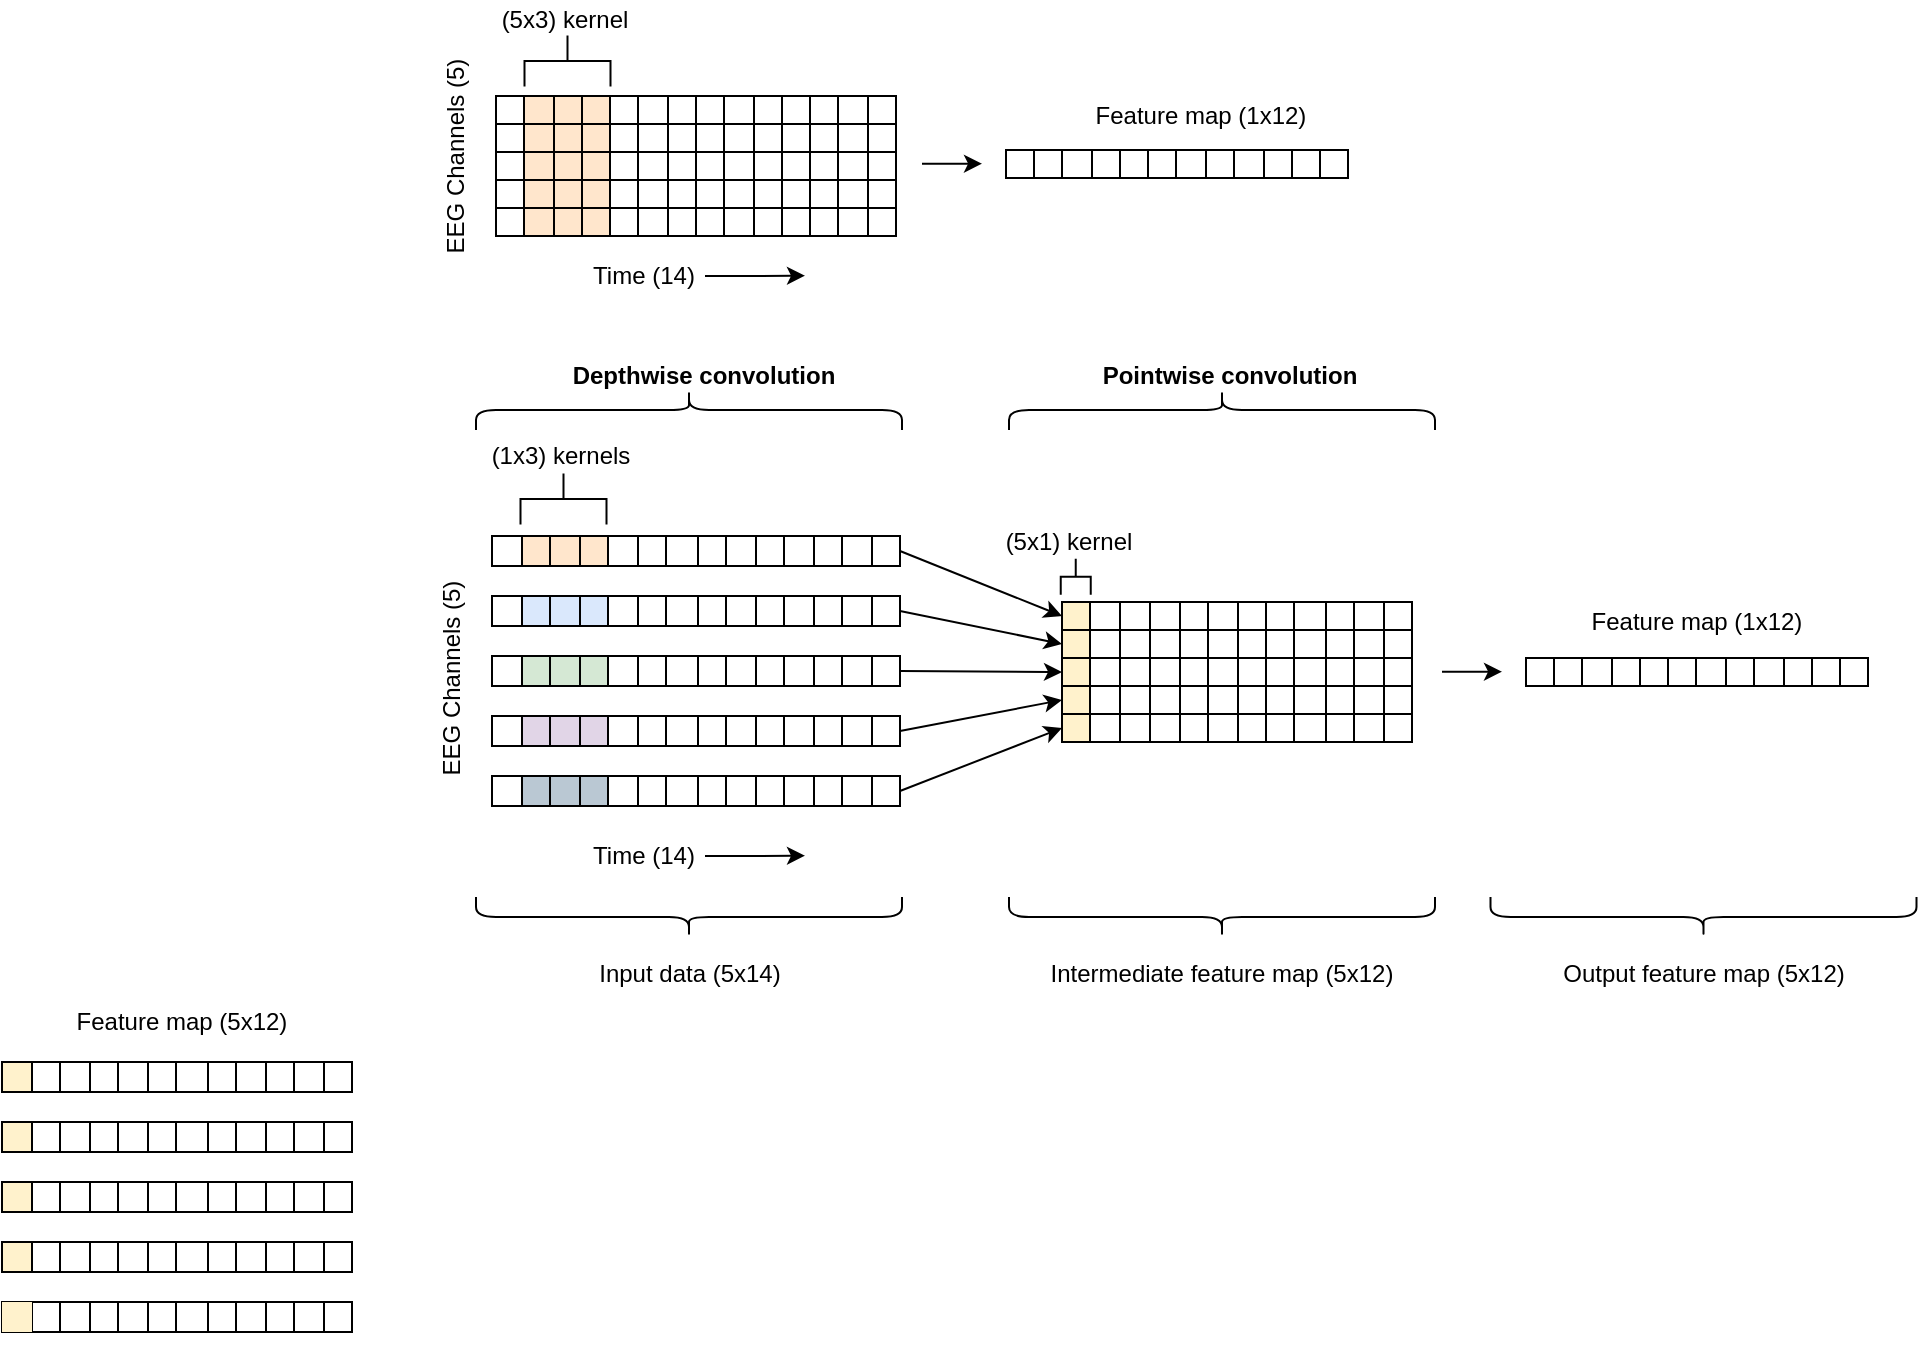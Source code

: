 <mxfile version="14.5.6" type="github">
  <diagram id="ZZZEqUmLc0_E8XxHJjZa" name="Page-1">
    <mxGraphModel dx="2012" dy="618" grid="1" gridSize="10" guides="1" tooltips="1" connect="1" arrows="1" fold="1" page="1" pageScale="1" pageWidth="827" pageHeight="1169" math="0" shadow="0">
      <root>
        <mxCell id="0" />
        <mxCell id="1" parent="0" />
        <mxCell id="Jwxpb0Jw1F68lGEl7W2q-569" value="" style="rounded=0;whiteSpace=wrap;html=1;shadow=0;glass=0;strokeWidth=1;fillColor=#fff2cc;strokeColor=none;" vertex="1" parent="1">
          <mxGeometry x="520" y="363" width="14" height="70" as="geometry" />
        </mxCell>
        <mxCell id="Jwxpb0Jw1F68lGEl7W2q-427" value="" style="shape=table;html=1;whiteSpace=wrap;startSize=0;container=1;collapsible=0;childLayout=tableLayout;fillColor=none;" vertex="1" parent="1">
          <mxGeometry x="-10" y="713" width="204" height="15" as="geometry" />
        </mxCell>
        <mxCell id="Jwxpb0Jw1F68lGEl7W2q-428" value="" style="shape=partialRectangle;html=1;whiteSpace=wrap;collapsible=0;dropTarget=0;pointerEvents=0;fillColor=none;top=0;left=0;bottom=0;right=0;points=[[0,0.5],[1,0.5]];portConstraint=eastwest;" vertex="1" parent="Jwxpb0Jw1F68lGEl7W2q-427">
          <mxGeometry width="204" height="15" as="geometry" />
        </mxCell>
        <mxCell id="Jwxpb0Jw1F68lGEl7W2q-429" value="" style="shape=partialRectangle;html=1;whiteSpace=wrap;connectable=0;overflow=hidden;fillColor=none;top=0;left=0;bottom=0;right=0;" vertex="1" parent="Jwxpb0Jw1F68lGEl7W2q-428">
          <mxGeometry width="15" height="15" as="geometry" />
        </mxCell>
        <mxCell id="Jwxpb0Jw1F68lGEl7W2q-430" value="" style="shape=partialRectangle;html=1;whiteSpace=wrap;connectable=0;overflow=hidden;fillColor=none;top=0;left=0;bottom=0;right=0;" vertex="1" parent="Jwxpb0Jw1F68lGEl7W2q-428">
          <mxGeometry x="15" width="14" height="15" as="geometry" />
        </mxCell>
        <mxCell id="Jwxpb0Jw1F68lGEl7W2q-431" value="" style="shape=partialRectangle;html=1;whiteSpace=wrap;connectable=0;overflow=hidden;fillColor=none;top=0;left=0;bottom=0;right=0;" vertex="1" parent="Jwxpb0Jw1F68lGEl7W2q-428">
          <mxGeometry x="29" width="15" height="15" as="geometry" />
        </mxCell>
        <mxCell id="Jwxpb0Jw1F68lGEl7W2q-432" value="" style="shape=partialRectangle;html=1;whiteSpace=wrap;connectable=0;overflow=hidden;fillColor=none;top=0;left=0;bottom=0;right=0;" vertex="1" parent="Jwxpb0Jw1F68lGEl7W2q-428">
          <mxGeometry x="44" width="14" height="15" as="geometry" />
        </mxCell>
        <mxCell id="Jwxpb0Jw1F68lGEl7W2q-433" value="" style="shape=partialRectangle;html=1;whiteSpace=wrap;connectable=0;overflow=hidden;fillColor=none;top=0;left=0;bottom=0;right=0;" vertex="1" parent="Jwxpb0Jw1F68lGEl7W2q-428">
          <mxGeometry x="58" width="15" height="15" as="geometry" />
        </mxCell>
        <mxCell id="Jwxpb0Jw1F68lGEl7W2q-434" value="" style="shape=partialRectangle;html=1;whiteSpace=wrap;connectable=0;overflow=hidden;fillColor=none;top=0;left=0;bottom=0;right=0;" vertex="1" parent="Jwxpb0Jw1F68lGEl7W2q-428">
          <mxGeometry x="73" width="14" height="15" as="geometry" />
        </mxCell>
        <mxCell id="Jwxpb0Jw1F68lGEl7W2q-435" value="" style="shape=partialRectangle;html=1;whiteSpace=wrap;connectable=0;overflow=hidden;fillColor=none;top=0;left=0;bottom=0;right=0;" vertex="1" parent="Jwxpb0Jw1F68lGEl7W2q-428">
          <mxGeometry x="87" width="16" height="15" as="geometry" />
        </mxCell>
        <mxCell id="Jwxpb0Jw1F68lGEl7W2q-436" value="" style="shape=partialRectangle;html=1;whiteSpace=wrap;connectable=0;overflow=hidden;fillColor=none;top=0;left=0;bottom=0;right=0;" vertex="1" parent="Jwxpb0Jw1F68lGEl7W2q-428">
          <mxGeometry x="103" width="14" height="15" as="geometry" />
        </mxCell>
        <mxCell id="Jwxpb0Jw1F68lGEl7W2q-437" value="" style="shape=partialRectangle;html=1;whiteSpace=wrap;connectable=0;overflow=hidden;fillColor=none;top=0;left=0;bottom=0;right=0;" vertex="1" parent="Jwxpb0Jw1F68lGEl7W2q-428">
          <mxGeometry x="117" width="15" height="15" as="geometry" />
        </mxCell>
        <mxCell id="Jwxpb0Jw1F68lGEl7W2q-438" value="" style="shape=partialRectangle;html=1;whiteSpace=wrap;connectable=0;overflow=hidden;fillColor=none;top=0;left=0;bottom=0;right=0;" vertex="1" parent="Jwxpb0Jw1F68lGEl7W2q-428">
          <mxGeometry x="132" width="14" height="15" as="geometry" />
        </mxCell>
        <mxCell id="Jwxpb0Jw1F68lGEl7W2q-439" value="" style="shape=partialRectangle;html=1;whiteSpace=wrap;connectable=0;overflow=hidden;fillColor=none;top=0;left=0;bottom=0;right=0;" vertex="1" parent="Jwxpb0Jw1F68lGEl7W2q-428">
          <mxGeometry x="146" width="15" height="15" as="geometry" />
        </mxCell>
        <mxCell id="Jwxpb0Jw1F68lGEl7W2q-440" value="" style="shape=partialRectangle;html=1;whiteSpace=wrap;connectable=0;overflow=hidden;fillColor=none;top=0;left=0;bottom=0;right=0;" vertex="1" parent="Jwxpb0Jw1F68lGEl7W2q-428">
          <mxGeometry x="161" width="14" height="15" as="geometry" />
        </mxCell>
        <mxCell id="Jwxpb0Jw1F68lGEl7W2q-441" value="" style="shape=partialRectangle;html=1;whiteSpace=wrap;connectable=0;overflow=hidden;fillColor=none;top=0;left=0;bottom=0;right=0;" vertex="1" parent="Jwxpb0Jw1F68lGEl7W2q-428">
          <mxGeometry x="175" width="15" height="15" as="geometry" />
        </mxCell>
        <mxCell id="Jwxpb0Jw1F68lGEl7W2q-442" value="" style="shape=partialRectangle;html=1;whiteSpace=wrap;connectable=0;overflow=hidden;fillColor=none;top=0;left=0;bottom=0;right=0;" vertex="1" parent="Jwxpb0Jw1F68lGEl7W2q-428">
          <mxGeometry x="190" width="14" height="15" as="geometry" />
        </mxCell>
        <mxCell id="Jwxpb0Jw1F68lGEl7W2q-497" value="" style="whiteSpace=wrap;html=1;aspect=fixed;shadow=0;glass=0;strokeWidth=1;fillColor=#fff2cc;strokeColor=none;" vertex="1" parent="1">
          <mxGeometry x="-10" y="593" width="15" height="15" as="geometry" />
        </mxCell>
        <mxCell id="Jwxpb0Jw1F68lGEl7W2q-498" value="" style="whiteSpace=wrap;html=1;aspect=fixed;shadow=0;glass=0;strokeWidth=1;fillColor=#fff2cc;strokeColor=none;" vertex="1" parent="1">
          <mxGeometry x="-10" y="623" width="15" height="15" as="geometry" />
        </mxCell>
        <mxCell id="Jwxpb0Jw1F68lGEl7W2q-499" value="" style="whiteSpace=wrap;html=1;aspect=fixed;shadow=0;glass=0;strokeWidth=1;fillColor=#fff2cc;strokeColor=none;" vertex="1" parent="1">
          <mxGeometry x="-10" y="653" width="15" height="15" as="geometry" />
        </mxCell>
        <mxCell id="Jwxpb0Jw1F68lGEl7W2q-500" value="" style="whiteSpace=wrap;html=1;aspect=fixed;shadow=0;glass=0;strokeWidth=1;fillColor=#fff2cc;strokeColor=none;" vertex="1" parent="1">
          <mxGeometry x="-10" y="683" width="15" height="15" as="geometry" />
        </mxCell>
        <mxCell id="Jwxpb0Jw1F68lGEl7W2q-501" value="" style="whiteSpace=wrap;html=1;aspect=fixed;shadow=0;glass=0;strokeWidth=1;fillColor=#fff2cc;strokeColor=none;" vertex="1" parent="1">
          <mxGeometry x="-10" y="713" width="15" height="15" as="geometry" />
        </mxCell>
        <mxCell id="Jwxpb0Jw1F68lGEl7W2q-288" value="" style="rounded=0;whiteSpace=wrap;html=1;fillColor=#ffe6cc;shadow=0;glass=0;strokeColor=none;" vertex="1" parent="1">
          <mxGeometry x="250" y="330" width="43" height="15" as="geometry" />
        </mxCell>
        <mxCell id="Jwxpb0Jw1F68lGEl7W2q-272" value="" style="shape=table;html=1;whiteSpace=wrap;startSize=0;container=1;collapsible=0;childLayout=tableLayout;fillColor=none;" vertex="1" parent="1">
          <mxGeometry x="235" y="330" width="204" height="15" as="geometry" />
        </mxCell>
        <mxCell id="Jwxpb0Jw1F68lGEl7W2q-273" value="" style="shape=partialRectangle;html=1;whiteSpace=wrap;collapsible=0;dropTarget=0;pointerEvents=0;fillColor=none;top=0;left=0;bottom=0;right=0;points=[[0,0.5],[1,0.5]];portConstraint=eastwest;" vertex="1" parent="Jwxpb0Jw1F68lGEl7W2q-272">
          <mxGeometry width="204" height="15" as="geometry" />
        </mxCell>
        <mxCell id="Jwxpb0Jw1F68lGEl7W2q-274" value="" style="shape=partialRectangle;html=1;whiteSpace=wrap;connectable=0;overflow=hidden;fillColor=none;top=0;left=0;bottom=0;right=0;" vertex="1" parent="Jwxpb0Jw1F68lGEl7W2q-273">
          <mxGeometry width="15" height="15" as="geometry" />
        </mxCell>
        <mxCell id="Jwxpb0Jw1F68lGEl7W2q-275" value="" style="shape=partialRectangle;html=1;whiteSpace=wrap;connectable=0;overflow=hidden;fillColor=none;top=0;left=0;bottom=0;right=0;" vertex="1" parent="Jwxpb0Jw1F68lGEl7W2q-273">
          <mxGeometry x="15" width="14" height="15" as="geometry" />
        </mxCell>
        <mxCell id="Jwxpb0Jw1F68lGEl7W2q-276" value="" style="shape=partialRectangle;html=1;whiteSpace=wrap;connectable=0;overflow=hidden;fillColor=none;top=0;left=0;bottom=0;right=0;" vertex="1" parent="Jwxpb0Jw1F68lGEl7W2q-273">
          <mxGeometry x="29" width="15" height="15" as="geometry" />
        </mxCell>
        <mxCell id="Jwxpb0Jw1F68lGEl7W2q-277" value="" style="shape=partialRectangle;html=1;whiteSpace=wrap;connectable=0;overflow=hidden;fillColor=none;top=0;left=0;bottom=0;right=0;" vertex="1" parent="Jwxpb0Jw1F68lGEl7W2q-273">
          <mxGeometry x="44" width="14" height="15" as="geometry" />
        </mxCell>
        <mxCell id="Jwxpb0Jw1F68lGEl7W2q-278" value="" style="shape=partialRectangle;html=1;whiteSpace=wrap;connectable=0;overflow=hidden;fillColor=none;top=0;left=0;bottom=0;right=0;" vertex="1" parent="Jwxpb0Jw1F68lGEl7W2q-273">
          <mxGeometry x="58" width="15" height="15" as="geometry" />
        </mxCell>
        <mxCell id="Jwxpb0Jw1F68lGEl7W2q-279" value="" style="shape=partialRectangle;html=1;whiteSpace=wrap;connectable=0;overflow=hidden;fillColor=none;top=0;left=0;bottom=0;right=0;" vertex="1" parent="Jwxpb0Jw1F68lGEl7W2q-273">
          <mxGeometry x="73" width="14" height="15" as="geometry" />
        </mxCell>
        <mxCell id="Jwxpb0Jw1F68lGEl7W2q-280" value="" style="shape=partialRectangle;html=1;whiteSpace=wrap;connectable=0;overflow=hidden;fillColor=none;top=0;left=0;bottom=0;right=0;" vertex="1" parent="Jwxpb0Jw1F68lGEl7W2q-273">
          <mxGeometry x="87" width="16" height="15" as="geometry" />
        </mxCell>
        <mxCell id="Jwxpb0Jw1F68lGEl7W2q-281" value="" style="shape=partialRectangle;html=1;whiteSpace=wrap;connectable=0;overflow=hidden;fillColor=none;top=0;left=0;bottom=0;right=0;" vertex="1" parent="Jwxpb0Jw1F68lGEl7W2q-273">
          <mxGeometry x="103" width="14" height="15" as="geometry" />
        </mxCell>
        <mxCell id="Jwxpb0Jw1F68lGEl7W2q-282" value="" style="shape=partialRectangle;html=1;whiteSpace=wrap;connectable=0;overflow=hidden;fillColor=none;top=0;left=0;bottom=0;right=0;" vertex="1" parent="Jwxpb0Jw1F68lGEl7W2q-273">
          <mxGeometry x="117" width="15" height="15" as="geometry" />
        </mxCell>
        <mxCell id="Jwxpb0Jw1F68lGEl7W2q-283" value="" style="shape=partialRectangle;html=1;whiteSpace=wrap;connectable=0;overflow=hidden;fillColor=none;top=0;left=0;bottom=0;right=0;" vertex="1" parent="Jwxpb0Jw1F68lGEl7W2q-273">
          <mxGeometry x="132" width="14" height="15" as="geometry" />
        </mxCell>
        <mxCell id="Jwxpb0Jw1F68lGEl7W2q-284" value="" style="shape=partialRectangle;html=1;whiteSpace=wrap;connectable=0;overflow=hidden;fillColor=none;top=0;left=0;bottom=0;right=0;" vertex="1" parent="Jwxpb0Jw1F68lGEl7W2q-273">
          <mxGeometry x="146" width="15" height="15" as="geometry" />
        </mxCell>
        <mxCell id="Jwxpb0Jw1F68lGEl7W2q-285" value="" style="shape=partialRectangle;html=1;whiteSpace=wrap;connectable=0;overflow=hidden;fillColor=none;top=0;left=0;bottom=0;right=0;" vertex="1" parent="Jwxpb0Jw1F68lGEl7W2q-273">
          <mxGeometry x="161" width="14" height="15" as="geometry" />
        </mxCell>
        <mxCell id="Jwxpb0Jw1F68lGEl7W2q-286" value="" style="shape=partialRectangle;html=1;whiteSpace=wrap;connectable=0;overflow=hidden;fillColor=none;top=0;left=0;bottom=0;right=0;" vertex="1" parent="Jwxpb0Jw1F68lGEl7W2q-273">
          <mxGeometry x="175" width="15" height="15" as="geometry" />
        </mxCell>
        <mxCell id="Jwxpb0Jw1F68lGEl7W2q-287" value="" style="shape=partialRectangle;html=1;whiteSpace=wrap;connectable=0;overflow=hidden;fillColor=none;top=0;left=0;bottom=0;right=0;" vertex="1" parent="Jwxpb0Jw1F68lGEl7W2q-273">
          <mxGeometry x="190" width="14" height="15" as="geometry" />
        </mxCell>
        <mxCell id="Jwxpb0Jw1F68lGEl7W2q-289" value="" style="rounded=0;whiteSpace=wrap;html=1;fillColor=#dae8fc;shadow=0;glass=0;strokeColor=none;" vertex="1" parent="1">
          <mxGeometry x="250" y="360" width="43" height="15" as="geometry" />
        </mxCell>
        <mxCell id="Jwxpb0Jw1F68lGEl7W2q-306" value="" style="rounded=0;whiteSpace=wrap;html=1;fillColor=#d5e8d4;shadow=0;glass=0;strokeColor=none;" vertex="1" parent="1">
          <mxGeometry x="250" y="390" width="43" height="15" as="geometry" />
        </mxCell>
        <mxCell id="Jwxpb0Jw1F68lGEl7W2q-323" value="" style="rounded=0;whiteSpace=wrap;html=1;shadow=0;glass=0;fillColor=#e1d5e7;strokeColor=none;" vertex="1" parent="1">
          <mxGeometry x="250" y="420" width="43" height="15" as="geometry" />
        </mxCell>
        <mxCell id="Jwxpb0Jw1F68lGEl7W2q-341" value="" style="rounded=0;whiteSpace=wrap;html=1;fillColor=#bac8d3;shadow=0;glass=0;strokeColor=none;" vertex="1" parent="1">
          <mxGeometry x="250" y="450" width="43" height="15" as="geometry" />
        </mxCell>
        <mxCell id="Jwxpb0Jw1F68lGEl7W2q-290" value="" style="shape=table;html=1;whiteSpace=wrap;startSize=0;container=1;collapsible=0;childLayout=tableLayout;fillColor=none;" vertex="1" parent="1">
          <mxGeometry x="235" y="360" width="204" height="15" as="geometry" />
        </mxCell>
        <mxCell id="Jwxpb0Jw1F68lGEl7W2q-291" value="" style="shape=partialRectangle;html=1;whiteSpace=wrap;collapsible=0;dropTarget=0;pointerEvents=0;fillColor=none;top=0;left=0;bottom=0;right=0;points=[[0,0.5],[1,0.5]];portConstraint=eastwest;" vertex="1" parent="Jwxpb0Jw1F68lGEl7W2q-290">
          <mxGeometry width="204" height="15" as="geometry" />
        </mxCell>
        <mxCell id="Jwxpb0Jw1F68lGEl7W2q-292" value="" style="shape=partialRectangle;html=1;whiteSpace=wrap;connectable=0;overflow=hidden;fillColor=none;top=0;left=0;bottom=0;right=0;" vertex="1" parent="Jwxpb0Jw1F68lGEl7W2q-291">
          <mxGeometry width="15" height="15" as="geometry" />
        </mxCell>
        <mxCell id="Jwxpb0Jw1F68lGEl7W2q-293" value="" style="shape=partialRectangle;html=1;whiteSpace=wrap;connectable=0;overflow=hidden;fillColor=none;top=0;left=0;bottom=0;right=0;" vertex="1" parent="Jwxpb0Jw1F68lGEl7W2q-291">
          <mxGeometry x="15" width="14" height="15" as="geometry" />
        </mxCell>
        <mxCell id="Jwxpb0Jw1F68lGEl7W2q-294" value="" style="shape=partialRectangle;html=1;whiteSpace=wrap;connectable=0;overflow=hidden;fillColor=none;top=0;left=0;bottom=0;right=0;" vertex="1" parent="Jwxpb0Jw1F68lGEl7W2q-291">
          <mxGeometry x="29" width="15" height="15" as="geometry" />
        </mxCell>
        <mxCell id="Jwxpb0Jw1F68lGEl7W2q-295" value="" style="shape=partialRectangle;html=1;whiteSpace=wrap;connectable=0;overflow=hidden;fillColor=none;top=0;left=0;bottom=0;right=0;" vertex="1" parent="Jwxpb0Jw1F68lGEl7W2q-291">
          <mxGeometry x="44" width="14" height="15" as="geometry" />
        </mxCell>
        <mxCell id="Jwxpb0Jw1F68lGEl7W2q-296" value="" style="shape=partialRectangle;html=1;whiteSpace=wrap;connectable=0;overflow=hidden;fillColor=none;top=0;left=0;bottom=0;right=0;" vertex="1" parent="Jwxpb0Jw1F68lGEl7W2q-291">
          <mxGeometry x="58" width="15" height="15" as="geometry" />
        </mxCell>
        <mxCell id="Jwxpb0Jw1F68lGEl7W2q-297" value="" style="shape=partialRectangle;html=1;whiteSpace=wrap;connectable=0;overflow=hidden;fillColor=none;top=0;left=0;bottom=0;right=0;" vertex="1" parent="Jwxpb0Jw1F68lGEl7W2q-291">
          <mxGeometry x="73" width="14" height="15" as="geometry" />
        </mxCell>
        <mxCell id="Jwxpb0Jw1F68lGEl7W2q-298" value="" style="shape=partialRectangle;html=1;whiteSpace=wrap;connectable=0;overflow=hidden;fillColor=none;top=0;left=0;bottom=0;right=0;" vertex="1" parent="Jwxpb0Jw1F68lGEl7W2q-291">
          <mxGeometry x="87" width="16" height="15" as="geometry" />
        </mxCell>
        <mxCell id="Jwxpb0Jw1F68lGEl7W2q-299" value="" style="shape=partialRectangle;html=1;whiteSpace=wrap;connectable=0;overflow=hidden;fillColor=none;top=0;left=0;bottom=0;right=0;" vertex="1" parent="Jwxpb0Jw1F68lGEl7W2q-291">
          <mxGeometry x="103" width="14" height="15" as="geometry" />
        </mxCell>
        <mxCell id="Jwxpb0Jw1F68lGEl7W2q-300" value="" style="shape=partialRectangle;html=1;whiteSpace=wrap;connectable=0;overflow=hidden;fillColor=none;top=0;left=0;bottom=0;right=0;" vertex="1" parent="Jwxpb0Jw1F68lGEl7W2q-291">
          <mxGeometry x="117" width="15" height="15" as="geometry" />
        </mxCell>
        <mxCell id="Jwxpb0Jw1F68lGEl7W2q-301" value="" style="shape=partialRectangle;html=1;whiteSpace=wrap;connectable=0;overflow=hidden;fillColor=none;top=0;left=0;bottom=0;right=0;" vertex="1" parent="Jwxpb0Jw1F68lGEl7W2q-291">
          <mxGeometry x="132" width="14" height="15" as="geometry" />
        </mxCell>
        <mxCell id="Jwxpb0Jw1F68lGEl7W2q-302" value="" style="shape=partialRectangle;html=1;whiteSpace=wrap;connectable=0;overflow=hidden;fillColor=none;top=0;left=0;bottom=0;right=0;" vertex="1" parent="Jwxpb0Jw1F68lGEl7W2q-291">
          <mxGeometry x="146" width="15" height="15" as="geometry" />
        </mxCell>
        <mxCell id="Jwxpb0Jw1F68lGEl7W2q-303" value="" style="shape=partialRectangle;html=1;whiteSpace=wrap;connectable=0;overflow=hidden;fillColor=none;top=0;left=0;bottom=0;right=0;" vertex="1" parent="Jwxpb0Jw1F68lGEl7W2q-291">
          <mxGeometry x="161" width="14" height="15" as="geometry" />
        </mxCell>
        <mxCell id="Jwxpb0Jw1F68lGEl7W2q-304" value="" style="shape=partialRectangle;html=1;whiteSpace=wrap;connectable=0;overflow=hidden;fillColor=none;top=0;left=0;bottom=0;right=0;" vertex="1" parent="Jwxpb0Jw1F68lGEl7W2q-291">
          <mxGeometry x="175" width="15" height="15" as="geometry" />
        </mxCell>
        <mxCell id="Jwxpb0Jw1F68lGEl7W2q-305" value="" style="shape=partialRectangle;html=1;whiteSpace=wrap;connectable=0;overflow=hidden;fillColor=none;top=0;left=0;bottom=0;right=0;" vertex="1" parent="Jwxpb0Jw1F68lGEl7W2q-291">
          <mxGeometry x="190" width="14" height="15" as="geometry" />
        </mxCell>
        <mxCell id="Jwxpb0Jw1F68lGEl7W2q-307" value="" style="shape=table;html=1;whiteSpace=wrap;startSize=0;container=1;collapsible=0;childLayout=tableLayout;fillColor=none;" vertex="1" parent="1">
          <mxGeometry x="235" y="390" width="204" height="15" as="geometry" />
        </mxCell>
        <mxCell id="Jwxpb0Jw1F68lGEl7W2q-308" value="" style="shape=partialRectangle;html=1;whiteSpace=wrap;collapsible=0;dropTarget=0;pointerEvents=0;fillColor=none;top=0;left=0;bottom=0;right=0;points=[[0,0.5],[1,0.5]];portConstraint=eastwest;" vertex="1" parent="Jwxpb0Jw1F68lGEl7W2q-307">
          <mxGeometry width="204" height="15" as="geometry" />
        </mxCell>
        <mxCell id="Jwxpb0Jw1F68lGEl7W2q-309" value="" style="shape=partialRectangle;html=1;whiteSpace=wrap;connectable=0;overflow=hidden;fillColor=none;top=0;left=0;bottom=0;right=0;" vertex="1" parent="Jwxpb0Jw1F68lGEl7W2q-308">
          <mxGeometry width="15" height="15" as="geometry" />
        </mxCell>
        <mxCell id="Jwxpb0Jw1F68lGEl7W2q-310" value="" style="shape=partialRectangle;html=1;whiteSpace=wrap;connectable=0;overflow=hidden;fillColor=none;top=0;left=0;bottom=0;right=0;" vertex="1" parent="Jwxpb0Jw1F68lGEl7W2q-308">
          <mxGeometry x="15" width="14" height="15" as="geometry" />
        </mxCell>
        <mxCell id="Jwxpb0Jw1F68lGEl7W2q-311" value="" style="shape=partialRectangle;html=1;whiteSpace=wrap;connectable=0;overflow=hidden;fillColor=none;top=0;left=0;bottom=0;right=0;" vertex="1" parent="Jwxpb0Jw1F68lGEl7W2q-308">
          <mxGeometry x="29" width="15" height="15" as="geometry" />
        </mxCell>
        <mxCell id="Jwxpb0Jw1F68lGEl7W2q-312" value="" style="shape=partialRectangle;html=1;whiteSpace=wrap;connectable=0;overflow=hidden;fillColor=none;top=0;left=0;bottom=0;right=0;" vertex="1" parent="Jwxpb0Jw1F68lGEl7W2q-308">
          <mxGeometry x="44" width="14" height="15" as="geometry" />
        </mxCell>
        <mxCell id="Jwxpb0Jw1F68lGEl7W2q-313" value="" style="shape=partialRectangle;html=1;whiteSpace=wrap;connectable=0;overflow=hidden;fillColor=none;top=0;left=0;bottom=0;right=0;" vertex="1" parent="Jwxpb0Jw1F68lGEl7W2q-308">
          <mxGeometry x="58" width="15" height="15" as="geometry" />
        </mxCell>
        <mxCell id="Jwxpb0Jw1F68lGEl7W2q-314" value="" style="shape=partialRectangle;html=1;whiteSpace=wrap;connectable=0;overflow=hidden;fillColor=none;top=0;left=0;bottom=0;right=0;" vertex="1" parent="Jwxpb0Jw1F68lGEl7W2q-308">
          <mxGeometry x="73" width="14" height="15" as="geometry" />
        </mxCell>
        <mxCell id="Jwxpb0Jw1F68lGEl7W2q-315" value="" style="shape=partialRectangle;html=1;whiteSpace=wrap;connectable=0;overflow=hidden;fillColor=none;top=0;left=0;bottom=0;right=0;" vertex="1" parent="Jwxpb0Jw1F68lGEl7W2q-308">
          <mxGeometry x="87" width="16" height="15" as="geometry" />
        </mxCell>
        <mxCell id="Jwxpb0Jw1F68lGEl7W2q-316" value="" style="shape=partialRectangle;html=1;whiteSpace=wrap;connectable=0;overflow=hidden;fillColor=none;top=0;left=0;bottom=0;right=0;" vertex="1" parent="Jwxpb0Jw1F68lGEl7W2q-308">
          <mxGeometry x="103" width="14" height="15" as="geometry" />
        </mxCell>
        <mxCell id="Jwxpb0Jw1F68lGEl7W2q-317" value="" style="shape=partialRectangle;html=1;whiteSpace=wrap;connectable=0;overflow=hidden;fillColor=none;top=0;left=0;bottom=0;right=0;" vertex="1" parent="Jwxpb0Jw1F68lGEl7W2q-308">
          <mxGeometry x="117" width="15" height="15" as="geometry" />
        </mxCell>
        <mxCell id="Jwxpb0Jw1F68lGEl7W2q-318" value="" style="shape=partialRectangle;html=1;whiteSpace=wrap;connectable=0;overflow=hidden;fillColor=none;top=0;left=0;bottom=0;right=0;" vertex="1" parent="Jwxpb0Jw1F68lGEl7W2q-308">
          <mxGeometry x="132" width="14" height="15" as="geometry" />
        </mxCell>
        <mxCell id="Jwxpb0Jw1F68lGEl7W2q-319" value="" style="shape=partialRectangle;html=1;whiteSpace=wrap;connectable=0;overflow=hidden;fillColor=none;top=0;left=0;bottom=0;right=0;" vertex="1" parent="Jwxpb0Jw1F68lGEl7W2q-308">
          <mxGeometry x="146" width="15" height="15" as="geometry" />
        </mxCell>
        <mxCell id="Jwxpb0Jw1F68lGEl7W2q-320" value="" style="shape=partialRectangle;html=1;whiteSpace=wrap;connectable=0;overflow=hidden;fillColor=none;top=0;left=0;bottom=0;right=0;" vertex="1" parent="Jwxpb0Jw1F68lGEl7W2q-308">
          <mxGeometry x="161" width="14" height="15" as="geometry" />
        </mxCell>
        <mxCell id="Jwxpb0Jw1F68lGEl7W2q-321" value="" style="shape=partialRectangle;html=1;whiteSpace=wrap;connectable=0;overflow=hidden;fillColor=none;top=0;left=0;bottom=0;right=0;" vertex="1" parent="Jwxpb0Jw1F68lGEl7W2q-308">
          <mxGeometry x="175" width="15" height="15" as="geometry" />
        </mxCell>
        <mxCell id="Jwxpb0Jw1F68lGEl7W2q-322" value="" style="shape=partialRectangle;html=1;whiteSpace=wrap;connectable=0;overflow=hidden;fillColor=none;top=0;left=0;bottom=0;right=0;" vertex="1" parent="Jwxpb0Jw1F68lGEl7W2q-308">
          <mxGeometry x="190" width="14" height="15" as="geometry" />
        </mxCell>
        <mxCell id="Jwxpb0Jw1F68lGEl7W2q-324" value="" style="shape=table;html=1;whiteSpace=wrap;startSize=0;container=1;collapsible=0;childLayout=tableLayout;fillColor=none;" vertex="1" parent="1">
          <mxGeometry x="235" y="420" width="204" height="15" as="geometry" />
        </mxCell>
        <mxCell id="Jwxpb0Jw1F68lGEl7W2q-325" value="" style="shape=partialRectangle;html=1;whiteSpace=wrap;collapsible=0;dropTarget=0;pointerEvents=0;fillColor=none;top=0;left=0;bottom=0;right=0;points=[[0,0.5],[1,0.5]];portConstraint=eastwest;" vertex="1" parent="Jwxpb0Jw1F68lGEl7W2q-324">
          <mxGeometry width="204" height="15" as="geometry" />
        </mxCell>
        <mxCell id="Jwxpb0Jw1F68lGEl7W2q-326" value="" style="shape=partialRectangle;html=1;whiteSpace=wrap;connectable=0;overflow=hidden;fillColor=none;top=0;left=0;bottom=0;right=0;" vertex="1" parent="Jwxpb0Jw1F68lGEl7W2q-325">
          <mxGeometry width="15" height="15" as="geometry" />
        </mxCell>
        <mxCell id="Jwxpb0Jw1F68lGEl7W2q-327" value="" style="shape=partialRectangle;html=1;whiteSpace=wrap;connectable=0;overflow=hidden;fillColor=none;top=0;left=0;bottom=0;right=0;" vertex="1" parent="Jwxpb0Jw1F68lGEl7W2q-325">
          <mxGeometry x="15" width="14" height="15" as="geometry" />
        </mxCell>
        <mxCell id="Jwxpb0Jw1F68lGEl7W2q-328" value="" style="shape=partialRectangle;html=1;whiteSpace=wrap;connectable=0;overflow=hidden;fillColor=none;top=0;left=0;bottom=0;right=0;" vertex="1" parent="Jwxpb0Jw1F68lGEl7W2q-325">
          <mxGeometry x="29" width="15" height="15" as="geometry" />
        </mxCell>
        <mxCell id="Jwxpb0Jw1F68lGEl7W2q-329" value="" style="shape=partialRectangle;html=1;whiteSpace=wrap;connectable=0;overflow=hidden;fillColor=none;top=0;left=0;bottom=0;right=0;" vertex="1" parent="Jwxpb0Jw1F68lGEl7W2q-325">
          <mxGeometry x="44" width="14" height="15" as="geometry" />
        </mxCell>
        <mxCell id="Jwxpb0Jw1F68lGEl7W2q-330" value="" style="shape=partialRectangle;html=1;whiteSpace=wrap;connectable=0;overflow=hidden;fillColor=none;top=0;left=0;bottom=0;right=0;" vertex="1" parent="Jwxpb0Jw1F68lGEl7W2q-325">
          <mxGeometry x="58" width="15" height="15" as="geometry" />
        </mxCell>
        <mxCell id="Jwxpb0Jw1F68lGEl7W2q-331" value="" style="shape=partialRectangle;html=1;whiteSpace=wrap;connectable=0;overflow=hidden;fillColor=none;top=0;left=0;bottom=0;right=0;" vertex="1" parent="Jwxpb0Jw1F68lGEl7W2q-325">
          <mxGeometry x="73" width="14" height="15" as="geometry" />
        </mxCell>
        <mxCell id="Jwxpb0Jw1F68lGEl7W2q-332" value="" style="shape=partialRectangle;html=1;whiteSpace=wrap;connectable=0;overflow=hidden;fillColor=none;top=0;left=0;bottom=0;right=0;" vertex="1" parent="Jwxpb0Jw1F68lGEl7W2q-325">
          <mxGeometry x="87" width="16" height="15" as="geometry" />
        </mxCell>
        <mxCell id="Jwxpb0Jw1F68lGEl7W2q-333" value="" style="shape=partialRectangle;html=1;whiteSpace=wrap;connectable=0;overflow=hidden;fillColor=none;top=0;left=0;bottom=0;right=0;" vertex="1" parent="Jwxpb0Jw1F68lGEl7W2q-325">
          <mxGeometry x="103" width="14" height="15" as="geometry" />
        </mxCell>
        <mxCell id="Jwxpb0Jw1F68lGEl7W2q-334" value="" style="shape=partialRectangle;html=1;whiteSpace=wrap;connectable=0;overflow=hidden;fillColor=none;top=0;left=0;bottom=0;right=0;" vertex="1" parent="Jwxpb0Jw1F68lGEl7W2q-325">
          <mxGeometry x="117" width="15" height="15" as="geometry" />
        </mxCell>
        <mxCell id="Jwxpb0Jw1F68lGEl7W2q-335" value="" style="shape=partialRectangle;html=1;whiteSpace=wrap;connectable=0;overflow=hidden;fillColor=none;top=0;left=0;bottom=0;right=0;" vertex="1" parent="Jwxpb0Jw1F68lGEl7W2q-325">
          <mxGeometry x="132" width="14" height="15" as="geometry" />
        </mxCell>
        <mxCell id="Jwxpb0Jw1F68lGEl7W2q-336" value="" style="shape=partialRectangle;html=1;whiteSpace=wrap;connectable=0;overflow=hidden;fillColor=none;top=0;left=0;bottom=0;right=0;" vertex="1" parent="Jwxpb0Jw1F68lGEl7W2q-325">
          <mxGeometry x="146" width="15" height="15" as="geometry" />
        </mxCell>
        <mxCell id="Jwxpb0Jw1F68lGEl7W2q-337" value="" style="shape=partialRectangle;html=1;whiteSpace=wrap;connectable=0;overflow=hidden;fillColor=none;top=0;left=0;bottom=0;right=0;" vertex="1" parent="Jwxpb0Jw1F68lGEl7W2q-325">
          <mxGeometry x="161" width="14" height="15" as="geometry" />
        </mxCell>
        <mxCell id="Jwxpb0Jw1F68lGEl7W2q-338" value="" style="shape=partialRectangle;html=1;whiteSpace=wrap;connectable=0;overflow=hidden;fillColor=none;top=0;left=0;bottom=0;right=0;" vertex="1" parent="Jwxpb0Jw1F68lGEl7W2q-325">
          <mxGeometry x="175" width="15" height="15" as="geometry" />
        </mxCell>
        <mxCell id="Jwxpb0Jw1F68lGEl7W2q-339" value="" style="shape=partialRectangle;html=1;whiteSpace=wrap;connectable=0;overflow=hidden;fillColor=none;top=0;left=0;bottom=0;right=0;" vertex="1" parent="Jwxpb0Jw1F68lGEl7W2q-325">
          <mxGeometry x="190" width="14" height="15" as="geometry" />
        </mxCell>
        <mxCell id="Jwxpb0Jw1F68lGEl7W2q-342" value="" style="shape=table;html=1;whiteSpace=wrap;startSize=0;container=1;collapsible=0;childLayout=tableLayout;fillColor=none;" vertex="1" parent="1">
          <mxGeometry x="235" y="450" width="204" height="15" as="geometry" />
        </mxCell>
        <mxCell id="Jwxpb0Jw1F68lGEl7W2q-343" value="" style="shape=partialRectangle;html=1;whiteSpace=wrap;collapsible=0;dropTarget=0;pointerEvents=0;fillColor=none;top=0;left=0;bottom=0;right=0;points=[[0,0.5],[1,0.5]];portConstraint=eastwest;" vertex="1" parent="Jwxpb0Jw1F68lGEl7W2q-342">
          <mxGeometry width="204" height="15" as="geometry" />
        </mxCell>
        <mxCell id="Jwxpb0Jw1F68lGEl7W2q-344" value="" style="shape=partialRectangle;html=1;whiteSpace=wrap;connectable=0;overflow=hidden;fillColor=none;top=0;left=0;bottom=0;right=0;" vertex="1" parent="Jwxpb0Jw1F68lGEl7W2q-343">
          <mxGeometry width="15" height="15" as="geometry" />
        </mxCell>
        <mxCell id="Jwxpb0Jw1F68lGEl7W2q-345" value="" style="shape=partialRectangle;html=1;whiteSpace=wrap;connectable=0;overflow=hidden;fillColor=none;top=0;left=0;bottom=0;right=0;" vertex="1" parent="Jwxpb0Jw1F68lGEl7W2q-343">
          <mxGeometry x="15" width="14" height="15" as="geometry" />
        </mxCell>
        <mxCell id="Jwxpb0Jw1F68lGEl7W2q-346" value="" style="shape=partialRectangle;html=1;whiteSpace=wrap;connectable=0;overflow=hidden;fillColor=none;top=0;left=0;bottom=0;right=0;" vertex="1" parent="Jwxpb0Jw1F68lGEl7W2q-343">
          <mxGeometry x="29" width="15" height="15" as="geometry" />
        </mxCell>
        <mxCell id="Jwxpb0Jw1F68lGEl7W2q-347" value="" style="shape=partialRectangle;html=1;whiteSpace=wrap;connectable=0;overflow=hidden;fillColor=none;top=0;left=0;bottom=0;right=0;" vertex="1" parent="Jwxpb0Jw1F68lGEl7W2q-343">
          <mxGeometry x="44" width="14" height="15" as="geometry" />
        </mxCell>
        <mxCell id="Jwxpb0Jw1F68lGEl7W2q-348" value="" style="shape=partialRectangle;html=1;whiteSpace=wrap;connectable=0;overflow=hidden;fillColor=none;top=0;left=0;bottom=0;right=0;" vertex="1" parent="Jwxpb0Jw1F68lGEl7W2q-343">
          <mxGeometry x="58" width="15" height="15" as="geometry" />
        </mxCell>
        <mxCell id="Jwxpb0Jw1F68lGEl7W2q-349" value="" style="shape=partialRectangle;html=1;whiteSpace=wrap;connectable=0;overflow=hidden;fillColor=none;top=0;left=0;bottom=0;right=0;" vertex="1" parent="Jwxpb0Jw1F68lGEl7W2q-343">
          <mxGeometry x="73" width="14" height="15" as="geometry" />
        </mxCell>
        <mxCell id="Jwxpb0Jw1F68lGEl7W2q-350" value="" style="shape=partialRectangle;html=1;whiteSpace=wrap;connectable=0;overflow=hidden;fillColor=none;top=0;left=0;bottom=0;right=0;" vertex="1" parent="Jwxpb0Jw1F68lGEl7W2q-343">
          <mxGeometry x="87" width="16" height="15" as="geometry" />
        </mxCell>
        <mxCell id="Jwxpb0Jw1F68lGEl7W2q-351" value="" style="shape=partialRectangle;html=1;whiteSpace=wrap;connectable=0;overflow=hidden;fillColor=none;top=0;left=0;bottom=0;right=0;" vertex="1" parent="Jwxpb0Jw1F68lGEl7W2q-343">
          <mxGeometry x="103" width="14" height="15" as="geometry" />
        </mxCell>
        <mxCell id="Jwxpb0Jw1F68lGEl7W2q-352" value="" style="shape=partialRectangle;html=1;whiteSpace=wrap;connectable=0;overflow=hidden;fillColor=none;top=0;left=0;bottom=0;right=0;" vertex="1" parent="Jwxpb0Jw1F68lGEl7W2q-343">
          <mxGeometry x="117" width="15" height="15" as="geometry" />
        </mxCell>
        <mxCell id="Jwxpb0Jw1F68lGEl7W2q-353" value="" style="shape=partialRectangle;html=1;whiteSpace=wrap;connectable=0;overflow=hidden;fillColor=none;top=0;left=0;bottom=0;right=0;" vertex="1" parent="Jwxpb0Jw1F68lGEl7W2q-343">
          <mxGeometry x="132" width="14" height="15" as="geometry" />
        </mxCell>
        <mxCell id="Jwxpb0Jw1F68lGEl7W2q-354" value="" style="shape=partialRectangle;html=1;whiteSpace=wrap;connectable=0;overflow=hidden;fillColor=none;top=0;left=0;bottom=0;right=0;" vertex="1" parent="Jwxpb0Jw1F68lGEl7W2q-343">
          <mxGeometry x="146" width="15" height="15" as="geometry" />
        </mxCell>
        <mxCell id="Jwxpb0Jw1F68lGEl7W2q-355" value="" style="shape=partialRectangle;html=1;whiteSpace=wrap;connectable=0;overflow=hidden;fillColor=none;top=0;left=0;bottom=0;right=0;" vertex="1" parent="Jwxpb0Jw1F68lGEl7W2q-343">
          <mxGeometry x="161" width="14" height="15" as="geometry" />
        </mxCell>
        <mxCell id="Jwxpb0Jw1F68lGEl7W2q-356" value="" style="shape=partialRectangle;html=1;whiteSpace=wrap;connectable=0;overflow=hidden;fillColor=none;top=0;left=0;bottom=0;right=0;" vertex="1" parent="Jwxpb0Jw1F68lGEl7W2q-343">
          <mxGeometry x="175" width="15" height="15" as="geometry" />
        </mxCell>
        <mxCell id="Jwxpb0Jw1F68lGEl7W2q-357" value="" style="shape=partialRectangle;html=1;whiteSpace=wrap;connectable=0;overflow=hidden;fillColor=none;top=0;left=0;bottom=0;right=0;" vertex="1" parent="Jwxpb0Jw1F68lGEl7W2q-343">
          <mxGeometry x="190" width="14" height="15" as="geometry" />
        </mxCell>
        <mxCell id="Jwxpb0Jw1F68lGEl7W2q-188" value="" style="rounded=0;whiteSpace=wrap;html=1;fillColor=#ffe6cc;shadow=0;glass=0;strokeColor=none;" vertex="1" parent="1">
          <mxGeometry x="251" y="110" width="43" height="70" as="geometry" />
        </mxCell>
        <mxCell id="Jwxpb0Jw1F68lGEl7W2q-123" value="&lt;div&gt;EEG Channels (5)&lt;/div&gt;" style="text;html=1;strokeColor=none;fillColor=none;align=center;verticalAlign=middle;whiteSpace=wrap;rounded=0;rotation=-90;" vertex="1" parent="1">
          <mxGeometry x="162" y="130" width="110" height="20" as="geometry" />
        </mxCell>
        <mxCell id="Jwxpb0Jw1F68lGEl7W2q-195" style="edgeStyle=orthogonalEdgeStyle;rounded=0;orthogonalLoop=1;jettySize=auto;html=1;exitX=1;exitY=0.5;exitDx=0;exitDy=0;" edge="1" parent="1" source="Jwxpb0Jw1F68lGEl7W2q-187">
          <mxGeometry relative="1" as="geometry">
            <mxPoint x="391.5" y="199.857" as="targetPoint" />
          </mxGeometry>
        </mxCell>
        <mxCell id="Jwxpb0Jw1F68lGEl7W2q-187" value="Time (14)" style="text;html=1;strokeColor=none;fillColor=none;align=center;verticalAlign=middle;whiteSpace=wrap;rounded=0;" vertex="1" parent="1">
          <mxGeometry x="279.5" y="190" width="62" height="20" as="geometry" />
        </mxCell>
        <mxCell id="Jwxpb0Jw1F68lGEl7W2q-189" value="" style="strokeWidth=1;html=1;shape=mxgraph.flowchart.annotation_2;align=left;labelPosition=right;pointerEvents=1;shadow=0;glass=0;fillColor=none;gradientColor=#ffffff;rotation=90;" vertex="1" parent="1">
          <mxGeometry x="260" y="71" width="25.5" height="43" as="geometry" />
        </mxCell>
        <mxCell id="Jwxpb0Jw1F68lGEl7W2q-194" value="(5x3) kernel" style="text;html=1;strokeColor=none;fillColor=none;align=center;verticalAlign=middle;whiteSpace=wrap;rounded=0;" vertex="1" parent="1">
          <mxGeometry x="236.25" y="62" width="70.5" height="20" as="geometry" />
        </mxCell>
        <mxCell id="Jwxpb0Jw1F68lGEl7W2q-196" value="" style="shape=table;html=1;whiteSpace=wrap;startSize=0;container=1;collapsible=0;childLayout=tableLayout;fillColor=none;" vertex="1" parent="1">
          <mxGeometry x="237" y="110" width="200" height="70" as="geometry" />
        </mxCell>
        <mxCell id="Jwxpb0Jw1F68lGEl7W2q-197" value="" style="shape=partialRectangle;html=1;whiteSpace=wrap;collapsible=0;dropTarget=0;pointerEvents=0;fillColor=none;top=0;left=0;bottom=0;right=0;points=[[0,0.5],[1,0.5]];portConstraint=eastwest;" vertex="1" parent="Jwxpb0Jw1F68lGEl7W2q-196">
          <mxGeometry width="200" height="14" as="geometry" />
        </mxCell>
        <mxCell id="Jwxpb0Jw1F68lGEl7W2q-198" value="" style="shape=partialRectangle;html=1;whiteSpace=wrap;connectable=0;overflow=hidden;fillColor=none;top=0;left=0;bottom=0;right=0;" vertex="1" parent="Jwxpb0Jw1F68lGEl7W2q-197">
          <mxGeometry width="14" height="14" as="geometry" />
        </mxCell>
        <mxCell id="Jwxpb0Jw1F68lGEl7W2q-199" value="" style="shape=partialRectangle;html=1;whiteSpace=wrap;connectable=0;overflow=hidden;fillColor=none;top=0;left=0;bottom=0;right=0;" vertex="1" parent="Jwxpb0Jw1F68lGEl7W2q-197">
          <mxGeometry x="14" width="15" height="14" as="geometry" />
        </mxCell>
        <mxCell id="Jwxpb0Jw1F68lGEl7W2q-200" value="" style="shape=partialRectangle;html=1;whiteSpace=wrap;connectable=0;overflow=hidden;fillColor=none;top=0;left=0;bottom=0;right=0;" vertex="1" parent="Jwxpb0Jw1F68lGEl7W2q-197">
          <mxGeometry x="29" width="14" height="14" as="geometry" />
        </mxCell>
        <mxCell id="Jwxpb0Jw1F68lGEl7W2q-201" value="" style="shape=partialRectangle;html=1;whiteSpace=wrap;connectable=0;overflow=hidden;fillColor=none;top=0;left=0;bottom=0;right=0;" vertex="1" parent="Jwxpb0Jw1F68lGEl7W2q-197">
          <mxGeometry x="43" width="14" height="14" as="geometry" />
        </mxCell>
        <mxCell id="Jwxpb0Jw1F68lGEl7W2q-202" value="" style="shape=partialRectangle;html=1;whiteSpace=wrap;connectable=0;overflow=hidden;fillColor=none;top=0;left=0;bottom=0;right=0;" vertex="1" parent="Jwxpb0Jw1F68lGEl7W2q-197">
          <mxGeometry x="57" width="14" height="14" as="geometry" />
        </mxCell>
        <mxCell id="Jwxpb0Jw1F68lGEl7W2q-203" value="" style="shape=partialRectangle;html=1;whiteSpace=wrap;connectable=0;overflow=hidden;fillColor=none;top=0;left=0;bottom=0;right=0;" vertex="1" parent="Jwxpb0Jw1F68lGEl7W2q-197">
          <mxGeometry x="71" width="15" height="14" as="geometry" />
        </mxCell>
        <mxCell id="Jwxpb0Jw1F68lGEl7W2q-204" value="" style="shape=partialRectangle;html=1;whiteSpace=wrap;connectable=0;overflow=hidden;fillColor=none;top=0;left=0;bottom=0;right=0;" vertex="1" parent="Jwxpb0Jw1F68lGEl7W2q-197">
          <mxGeometry x="86" width="14" height="14" as="geometry" />
        </mxCell>
        <mxCell id="Jwxpb0Jw1F68lGEl7W2q-205" value="" style="shape=partialRectangle;html=1;whiteSpace=wrap;connectable=0;overflow=hidden;fillColor=none;top=0;left=0;bottom=0;right=0;" vertex="1" parent="Jwxpb0Jw1F68lGEl7W2q-197">
          <mxGeometry x="100" width="14" height="14" as="geometry" />
        </mxCell>
        <mxCell id="Jwxpb0Jw1F68lGEl7W2q-206" value="" style="shape=partialRectangle;html=1;whiteSpace=wrap;connectable=0;overflow=hidden;fillColor=none;top=0;left=0;bottom=0;right=0;" vertex="1" parent="Jwxpb0Jw1F68lGEl7W2q-197">
          <mxGeometry x="114" width="15" height="14" as="geometry" />
        </mxCell>
        <mxCell id="Jwxpb0Jw1F68lGEl7W2q-207" value="" style="shape=partialRectangle;html=1;whiteSpace=wrap;connectable=0;overflow=hidden;fillColor=none;top=0;left=0;bottom=0;right=0;" vertex="1" parent="Jwxpb0Jw1F68lGEl7W2q-197">
          <mxGeometry x="129" width="14" height="14" as="geometry" />
        </mxCell>
        <mxCell id="Jwxpb0Jw1F68lGEl7W2q-208" value="" style="shape=partialRectangle;html=1;whiteSpace=wrap;connectable=0;overflow=hidden;fillColor=none;top=0;left=0;bottom=0;right=0;" vertex="1" parent="Jwxpb0Jw1F68lGEl7W2q-197">
          <mxGeometry x="143" width="14" height="14" as="geometry" />
        </mxCell>
        <mxCell id="Jwxpb0Jw1F68lGEl7W2q-209" value="" style="shape=partialRectangle;html=1;whiteSpace=wrap;connectable=0;overflow=hidden;fillColor=none;top=0;left=0;bottom=0;right=0;" vertex="1" parent="Jwxpb0Jw1F68lGEl7W2q-197">
          <mxGeometry x="157" width="14" height="14" as="geometry" />
        </mxCell>
        <mxCell id="Jwxpb0Jw1F68lGEl7W2q-210" value="" style="shape=partialRectangle;html=1;whiteSpace=wrap;connectable=0;overflow=hidden;fillColor=none;top=0;left=0;bottom=0;right=0;" vertex="1" parent="Jwxpb0Jw1F68lGEl7W2q-197">
          <mxGeometry x="171" width="15" height="14" as="geometry" />
        </mxCell>
        <mxCell id="Jwxpb0Jw1F68lGEl7W2q-211" value="" style="shape=partialRectangle;html=1;whiteSpace=wrap;connectable=0;overflow=hidden;fillColor=none;top=0;left=0;bottom=0;right=0;" vertex="1" parent="Jwxpb0Jw1F68lGEl7W2q-197">
          <mxGeometry x="186" width="14" height="14" as="geometry" />
        </mxCell>
        <mxCell id="Jwxpb0Jw1F68lGEl7W2q-212" value="" style="shape=partialRectangle;html=1;whiteSpace=wrap;collapsible=0;dropTarget=0;pointerEvents=0;fillColor=none;top=0;left=0;bottom=0;right=0;points=[[0,0.5],[1,0.5]];portConstraint=eastwest;" vertex="1" parent="Jwxpb0Jw1F68lGEl7W2q-196">
          <mxGeometry y="14" width="200" height="14" as="geometry" />
        </mxCell>
        <mxCell id="Jwxpb0Jw1F68lGEl7W2q-213" value="" style="shape=partialRectangle;html=1;whiteSpace=wrap;connectable=0;overflow=hidden;fillColor=none;top=0;left=0;bottom=0;right=0;" vertex="1" parent="Jwxpb0Jw1F68lGEl7W2q-212">
          <mxGeometry width="14" height="14" as="geometry" />
        </mxCell>
        <mxCell id="Jwxpb0Jw1F68lGEl7W2q-214" value="" style="shape=partialRectangle;html=1;whiteSpace=wrap;connectable=0;overflow=hidden;fillColor=none;top=0;left=0;bottom=0;right=0;" vertex="1" parent="Jwxpb0Jw1F68lGEl7W2q-212">
          <mxGeometry x="14" width="15" height="14" as="geometry" />
        </mxCell>
        <mxCell id="Jwxpb0Jw1F68lGEl7W2q-215" value="" style="shape=partialRectangle;html=1;whiteSpace=wrap;connectable=0;overflow=hidden;fillColor=none;top=0;left=0;bottom=0;right=0;" vertex="1" parent="Jwxpb0Jw1F68lGEl7W2q-212">
          <mxGeometry x="29" width="14" height="14" as="geometry" />
        </mxCell>
        <mxCell id="Jwxpb0Jw1F68lGEl7W2q-216" value="" style="shape=partialRectangle;html=1;whiteSpace=wrap;connectable=0;overflow=hidden;fillColor=none;top=0;left=0;bottom=0;right=0;" vertex="1" parent="Jwxpb0Jw1F68lGEl7W2q-212">
          <mxGeometry x="43" width="14" height="14" as="geometry" />
        </mxCell>
        <mxCell id="Jwxpb0Jw1F68lGEl7W2q-217" value="" style="shape=partialRectangle;html=1;whiteSpace=wrap;connectable=0;overflow=hidden;fillColor=none;top=0;left=0;bottom=0;right=0;" vertex="1" parent="Jwxpb0Jw1F68lGEl7W2q-212">
          <mxGeometry x="57" width="14" height="14" as="geometry" />
        </mxCell>
        <mxCell id="Jwxpb0Jw1F68lGEl7W2q-218" value="" style="shape=partialRectangle;html=1;whiteSpace=wrap;connectable=0;overflow=hidden;fillColor=none;top=0;left=0;bottom=0;right=0;" vertex="1" parent="Jwxpb0Jw1F68lGEl7W2q-212">
          <mxGeometry x="71" width="15" height="14" as="geometry" />
        </mxCell>
        <mxCell id="Jwxpb0Jw1F68lGEl7W2q-219" value="" style="shape=partialRectangle;html=1;whiteSpace=wrap;connectable=0;overflow=hidden;fillColor=none;top=0;left=0;bottom=0;right=0;" vertex="1" parent="Jwxpb0Jw1F68lGEl7W2q-212">
          <mxGeometry x="86" width="14" height="14" as="geometry" />
        </mxCell>
        <mxCell id="Jwxpb0Jw1F68lGEl7W2q-220" value="" style="shape=partialRectangle;html=1;whiteSpace=wrap;connectable=0;overflow=hidden;fillColor=none;top=0;left=0;bottom=0;right=0;" vertex="1" parent="Jwxpb0Jw1F68lGEl7W2q-212">
          <mxGeometry x="100" width="14" height="14" as="geometry" />
        </mxCell>
        <mxCell id="Jwxpb0Jw1F68lGEl7W2q-221" value="" style="shape=partialRectangle;html=1;whiteSpace=wrap;connectable=0;overflow=hidden;fillColor=none;top=0;left=0;bottom=0;right=0;" vertex="1" parent="Jwxpb0Jw1F68lGEl7W2q-212">
          <mxGeometry x="114" width="15" height="14" as="geometry" />
        </mxCell>
        <mxCell id="Jwxpb0Jw1F68lGEl7W2q-222" value="" style="shape=partialRectangle;html=1;whiteSpace=wrap;connectable=0;overflow=hidden;fillColor=none;top=0;left=0;bottom=0;right=0;" vertex="1" parent="Jwxpb0Jw1F68lGEl7W2q-212">
          <mxGeometry x="129" width="14" height="14" as="geometry" />
        </mxCell>
        <mxCell id="Jwxpb0Jw1F68lGEl7W2q-223" value="" style="shape=partialRectangle;html=1;whiteSpace=wrap;connectable=0;overflow=hidden;fillColor=none;top=0;left=0;bottom=0;right=0;" vertex="1" parent="Jwxpb0Jw1F68lGEl7W2q-212">
          <mxGeometry x="143" width="14" height="14" as="geometry" />
        </mxCell>
        <mxCell id="Jwxpb0Jw1F68lGEl7W2q-224" value="" style="shape=partialRectangle;html=1;whiteSpace=wrap;connectable=0;overflow=hidden;fillColor=none;top=0;left=0;bottom=0;right=0;" vertex="1" parent="Jwxpb0Jw1F68lGEl7W2q-212">
          <mxGeometry x="157" width="14" height="14" as="geometry" />
        </mxCell>
        <mxCell id="Jwxpb0Jw1F68lGEl7W2q-225" value="" style="shape=partialRectangle;html=1;whiteSpace=wrap;connectable=0;overflow=hidden;fillColor=none;top=0;left=0;bottom=0;right=0;" vertex="1" parent="Jwxpb0Jw1F68lGEl7W2q-212">
          <mxGeometry x="171" width="15" height="14" as="geometry" />
        </mxCell>
        <mxCell id="Jwxpb0Jw1F68lGEl7W2q-226" value="" style="shape=partialRectangle;html=1;whiteSpace=wrap;connectable=0;overflow=hidden;fillColor=none;top=0;left=0;bottom=0;right=0;" vertex="1" parent="Jwxpb0Jw1F68lGEl7W2q-212">
          <mxGeometry x="186" width="14" height="14" as="geometry" />
        </mxCell>
        <mxCell id="Jwxpb0Jw1F68lGEl7W2q-227" value="" style="shape=partialRectangle;html=1;whiteSpace=wrap;collapsible=0;dropTarget=0;pointerEvents=0;fillColor=none;top=0;left=0;bottom=0;right=0;points=[[0,0.5],[1,0.5]];portConstraint=eastwest;" vertex="1" parent="Jwxpb0Jw1F68lGEl7W2q-196">
          <mxGeometry y="28" width="200" height="14" as="geometry" />
        </mxCell>
        <mxCell id="Jwxpb0Jw1F68lGEl7W2q-228" value="" style="shape=partialRectangle;html=1;whiteSpace=wrap;connectable=0;overflow=hidden;fillColor=none;top=0;left=0;bottom=0;right=0;" vertex="1" parent="Jwxpb0Jw1F68lGEl7W2q-227">
          <mxGeometry width="14" height="14" as="geometry" />
        </mxCell>
        <mxCell id="Jwxpb0Jw1F68lGEl7W2q-229" value="" style="shape=partialRectangle;html=1;whiteSpace=wrap;connectable=0;overflow=hidden;fillColor=none;top=0;left=0;bottom=0;right=0;" vertex="1" parent="Jwxpb0Jw1F68lGEl7W2q-227">
          <mxGeometry x="14" width="15" height="14" as="geometry" />
        </mxCell>
        <mxCell id="Jwxpb0Jw1F68lGEl7W2q-230" value="" style="shape=partialRectangle;html=1;whiteSpace=wrap;connectable=0;overflow=hidden;fillColor=none;top=0;left=0;bottom=0;right=0;" vertex="1" parent="Jwxpb0Jw1F68lGEl7W2q-227">
          <mxGeometry x="29" width="14" height="14" as="geometry" />
        </mxCell>
        <mxCell id="Jwxpb0Jw1F68lGEl7W2q-231" value="" style="shape=partialRectangle;html=1;whiteSpace=wrap;connectable=0;overflow=hidden;fillColor=none;top=0;left=0;bottom=0;right=0;" vertex="1" parent="Jwxpb0Jw1F68lGEl7W2q-227">
          <mxGeometry x="43" width="14" height="14" as="geometry" />
        </mxCell>
        <mxCell id="Jwxpb0Jw1F68lGEl7W2q-232" value="" style="shape=partialRectangle;html=1;whiteSpace=wrap;connectable=0;overflow=hidden;fillColor=none;top=0;left=0;bottom=0;right=0;" vertex="1" parent="Jwxpb0Jw1F68lGEl7W2q-227">
          <mxGeometry x="57" width="14" height="14" as="geometry" />
        </mxCell>
        <mxCell id="Jwxpb0Jw1F68lGEl7W2q-233" value="" style="shape=partialRectangle;html=1;whiteSpace=wrap;connectable=0;overflow=hidden;fillColor=none;top=0;left=0;bottom=0;right=0;" vertex="1" parent="Jwxpb0Jw1F68lGEl7W2q-227">
          <mxGeometry x="71" width="15" height="14" as="geometry" />
        </mxCell>
        <mxCell id="Jwxpb0Jw1F68lGEl7W2q-234" value="" style="shape=partialRectangle;html=1;whiteSpace=wrap;connectable=0;overflow=hidden;fillColor=none;top=0;left=0;bottom=0;right=0;" vertex="1" parent="Jwxpb0Jw1F68lGEl7W2q-227">
          <mxGeometry x="86" width="14" height="14" as="geometry" />
        </mxCell>
        <mxCell id="Jwxpb0Jw1F68lGEl7W2q-235" value="" style="shape=partialRectangle;html=1;whiteSpace=wrap;connectable=0;overflow=hidden;fillColor=none;top=0;left=0;bottom=0;right=0;" vertex="1" parent="Jwxpb0Jw1F68lGEl7W2q-227">
          <mxGeometry x="100" width="14" height="14" as="geometry" />
        </mxCell>
        <mxCell id="Jwxpb0Jw1F68lGEl7W2q-236" value="" style="shape=partialRectangle;html=1;whiteSpace=wrap;connectable=0;overflow=hidden;fillColor=none;top=0;left=0;bottom=0;right=0;" vertex="1" parent="Jwxpb0Jw1F68lGEl7W2q-227">
          <mxGeometry x="114" width="15" height="14" as="geometry" />
        </mxCell>
        <mxCell id="Jwxpb0Jw1F68lGEl7W2q-237" value="" style="shape=partialRectangle;html=1;whiteSpace=wrap;connectable=0;overflow=hidden;fillColor=none;top=0;left=0;bottom=0;right=0;" vertex="1" parent="Jwxpb0Jw1F68lGEl7W2q-227">
          <mxGeometry x="129" width="14" height="14" as="geometry" />
        </mxCell>
        <mxCell id="Jwxpb0Jw1F68lGEl7W2q-238" value="" style="shape=partialRectangle;html=1;whiteSpace=wrap;connectable=0;overflow=hidden;fillColor=none;top=0;left=0;bottom=0;right=0;" vertex="1" parent="Jwxpb0Jw1F68lGEl7W2q-227">
          <mxGeometry x="143" width="14" height="14" as="geometry" />
        </mxCell>
        <mxCell id="Jwxpb0Jw1F68lGEl7W2q-239" value="" style="shape=partialRectangle;html=1;whiteSpace=wrap;connectable=0;overflow=hidden;fillColor=none;top=0;left=0;bottom=0;right=0;" vertex="1" parent="Jwxpb0Jw1F68lGEl7W2q-227">
          <mxGeometry x="157" width="14" height="14" as="geometry" />
        </mxCell>
        <mxCell id="Jwxpb0Jw1F68lGEl7W2q-240" value="" style="shape=partialRectangle;html=1;whiteSpace=wrap;connectable=0;overflow=hidden;fillColor=none;top=0;left=0;bottom=0;right=0;" vertex="1" parent="Jwxpb0Jw1F68lGEl7W2q-227">
          <mxGeometry x="171" width="15" height="14" as="geometry" />
        </mxCell>
        <mxCell id="Jwxpb0Jw1F68lGEl7W2q-241" value="" style="shape=partialRectangle;html=1;whiteSpace=wrap;connectable=0;overflow=hidden;fillColor=none;top=0;left=0;bottom=0;right=0;" vertex="1" parent="Jwxpb0Jw1F68lGEl7W2q-227">
          <mxGeometry x="186" width="14" height="14" as="geometry" />
        </mxCell>
        <mxCell id="Jwxpb0Jw1F68lGEl7W2q-242" value="" style="shape=partialRectangle;html=1;whiteSpace=wrap;collapsible=0;dropTarget=0;pointerEvents=0;fillColor=none;top=0;left=0;bottom=0;right=0;points=[[0,0.5],[1,0.5]];portConstraint=eastwest;" vertex="1" parent="Jwxpb0Jw1F68lGEl7W2q-196">
          <mxGeometry y="42" width="200" height="14" as="geometry" />
        </mxCell>
        <mxCell id="Jwxpb0Jw1F68lGEl7W2q-243" value="" style="shape=partialRectangle;html=1;whiteSpace=wrap;connectable=0;overflow=hidden;fillColor=none;top=0;left=0;bottom=0;right=0;" vertex="1" parent="Jwxpb0Jw1F68lGEl7W2q-242">
          <mxGeometry width="14" height="14" as="geometry" />
        </mxCell>
        <mxCell id="Jwxpb0Jw1F68lGEl7W2q-244" value="" style="shape=partialRectangle;html=1;whiteSpace=wrap;connectable=0;overflow=hidden;fillColor=none;top=0;left=0;bottom=0;right=0;" vertex="1" parent="Jwxpb0Jw1F68lGEl7W2q-242">
          <mxGeometry x="14" width="15" height="14" as="geometry" />
        </mxCell>
        <mxCell id="Jwxpb0Jw1F68lGEl7W2q-245" value="" style="shape=partialRectangle;html=1;whiteSpace=wrap;connectable=0;overflow=hidden;fillColor=none;top=0;left=0;bottom=0;right=0;" vertex="1" parent="Jwxpb0Jw1F68lGEl7W2q-242">
          <mxGeometry x="29" width="14" height="14" as="geometry" />
        </mxCell>
        <mxCell id="Jwxpb0Jw1F68lGEl7W2q-246" value="" style="shape=partialRectangle;html=1;whiteSpace=wrap;connectable=0;overflow=hidden;fillColor=none;top=0;left=0;bottom=0;right=0;" vertex="1" parent="Jwxpb0Jw1F68lGEl7W2q-242">
          <mxGeometry x="43" width="14" height="14" as="geometry" />
        </mxCell>
        <mxCell id="Jwxpb0Jw1F68lGEl7W2q-247" value="" style="shape=partialRectangle;html=1;whiteSpace=wrap;connectable=0;overflow=hidden;fillColor=none;top=0;left=0;bottom=0;right=0;" vertex="1" parent="Jwxpb0Jw1F68lGEl7W2q-242">
          <mxGeometry x="57" width="14" height="14" as="geometry" />
        </mxCell>
        <mxCell id="Jwxpb0Jw1F68lGEl7W2q-248" value="" style="shape=partialRectangle;html=1;whiteSpace=wrap;connectable=0;overflow=hidden;fillColor=none;top=0;left=0;bottom=0;right=0;" vertex="1" parent="Jwxpb0Jw1F68lGEl7W2q-242">
          <mxGeometry x="71" width="15" height="14" as="geometry" />
        </mxCell>
        <mxCell id="Jwxpb0Jw1F68lGEl7W2q-249" value="" style="shape=partialRectangle;html=1;whiteSpace=wrap;connectable=0;overflow=hidden;fillColor=none;top=0;left=0;bottom=0;right=0;" vertex="1" parent="Jwxpb0Jw1F68lGEl7W2q-242">
          <mxGeometry x="86" width="14" height="14" as="geometry" />
        </mxCell>
        <mxCell id="Jwxpb0Jw1F68lGEl7W2q-250" value="" style="shape=partialRectangle;html=1;whiteSpace=wrap;connectable=0;overflow=hidden;fillColor=none;top=0;left=0;bottom=0;right=0;" vertex="1" parent="Jwxpb0Jw1F68lGEl7W2q-242">
          <mxGeometry x="100" width="14" height="14" as="geometry" />
        </mxCell>
        <mxCell id="Jwxpb0Jw1F68lGEl7W2q-251" value="" style="shape=partialRectangle;html=1;whiteSpace=wrap;connectable=0;overflow=hidden;fillColor=none;top=0;left=0;bottom=0;right=0;" vertex="1" parent="Jwxpb0Jw1F68lGEl7W2q-242">
          <mxGeometry x="114" width="15" height="14" as="geometry" />
        </mxCell>
        <mxCell id="Jwxpb0Jw1F68lGEl7W2q-252" value="" style="shape=partialRectangle;html=1;whiteSpace=wrap;connectable=0;overflow=hidden;fillColor=none;top=0;left=0;bottom=0;right=0;" vertex="1" parent="Jwxpb0Jw1F68lGEl7W2q-242">
          <mxGeometry x="129" width="14" height="14" as="geometry" />
        </mxCell>
        <mxCell id="Jwxpb0Jw1F68lGEl7W2q-253" value="" style="shape=partialRectangle;html=1;whiteSpace=wrap;connectable=0;overflow=hidden;fillColor=none;top=0;left=0;bottom=0;right=0;" vertex="1" parent="Jwxpb0Jw1F68lGEl7W2q-242">
          <mxGeometry x="143" width="14" height="14" as="geometry" />
        </mxCell>
        <mxCell id="Jwxpb0Jw1F68lGEl7W2q-254" value="" style="shape=partialRectangle;html=1;whiteSpace=wrap;connectable=0;overflow=hidden;fillColor=none;top=0;left=0;bottom=0;right=0;" vertex="1" parent="Jwxpb0Jw1F68lGEl7W2q-242">
          <mxGeometry x="157" width="14" height="14" as="geometry" />
        </mxCell>
        <mxCell id="Jwxpb0Jw1F68lGEl7W2q-255" value="" style="shape=partialRectangle;html=1;whiteSpace=wrap;connectable=0;overflow=hidden;fillColor=none;top=0;left=0;bottom=0;right=0;" vertex="1" parent="Jwxpb0Jw1F68lGEl7W2q-242">
          <mxGeometry x="171" width="15" height="14" as="geometry" />
        </mxCell>
        <mxCell id="Jwxpb0Jw1F68lGEl7W2q-256" value="" style="shape=partialRectangle;html=1;whiteSpace=wrap;connectable=0;overflow=hidden;fillColor=none;top=0;left=0;bottom=0;right=0;" vertex="1" parent="Jwxpb0Jw1F68lGEl7W2q-242">
          <mxGeometry x="186" width="14" height="14" as="geometry" />
        </mxCell>
        <mxCell id="Jwxpb0Jw1F68lGEl7W2q-257" value="" style="shape=partialRectangle;html=1;whiteSpace=wrap;collapsible=0;dropTarget=0;pointerEvents=0;fillColor=none;top=0;left=0;bottom=0;right=0;points=[[0,0.5],[1,0.5]];portConstraint=eastwest;" vertex="1" parent="Jwxpb0Jw1F68lGEl7W2q-196">
          <mxGeometry y="56" width="200" height="14" as="geometry" />
        </mxCell>
        <mxCell id="Jwxpb0Jw1F68lGEl7W2q-258" value="" style="shape=partialRectangle;html=1;whiteSpace=wrap;connectable=0;overflow=hidden;fillColor=none;top=0;left=0;bottom=0;right=0;" vertex="1" parent="Jwxpb0Jw1F68lGEl7W2q-257">
          <mxGeometry width="14" height="14" as="geometry" />
        </mxCell>
        <mxCell id="Jwxpb0Jw1F68lGEl7W2q-259" value="" style="shape=partialRectangle;html=1;whiteSpace=wrap;connectable=0;overflow=hidden;fillColor=none;top=0;left=0;bottom=0;right=0;" vertex="1" parent="Jwxpb0Jw1F68lGEl7W2q-257">
          <mxGeometry x="14" width="15" height="14" as="geometry" />
        </mxCell>
        <mxCell id="Jwxpb0Jw1F68lGEl7W2q-260" value="" style="shape=partialRectangle;html=1;whiteSpace=wrap;connectable=0;overflow=hidden;fillColor=none;top=0;left=0;bottom=0;right=0;" vertex="1" parent="Jwxpb0Jw1F68lGEl7W2q-257">
          <mxGeometry x="29" width="14" height="14" as="geometry" />
        </mxCell>
        <mxCell id="Jwxpb0Jw1F68lGEl7W2q-261" value="" style="shape=partialRectangle;html=1;whiteSpace=wrap;connectable=0;overflow=hidden;fillColor=none;top=0;left=0;bottom=0;right=0;" vertex="1" parent="Jwxpb0Jw1F68lGEl7W2q-257">
          <mxGeometry x="43" width="14" height="14" as="geometry" />
        </mxCell>
        <mxCell id="Jwxpb0Jw1F68lGEl7W2q-262" value="" style="shape=partialRectangle;html=1;whiteSpace=wrap;connectable=0;overflow=hidden;fillColor=none;top=0;left=0;bottom=0;right=0;" vertex="1" parent="Jwxpb0Jw1F68lGEl7W2q-257">
          <mxGeometry x="57" width="14" height="14" as="geometry" />
        </mxCell>
        <mxCell id="Jwxpb0Jw1F68lGEl7W2q-263" value="" style="shape=partialRectangle;html=1;whiteSpace=wrap;connectable=0;overflow=hidden;fillColor=none;top=0;left=0;bottom=0;right=0;" vertex="1" parent="Jwxpb0Jw1F68lGEl7W2q-257">
          <mxGeometry x="71" width="15" height="14" as="geometry" />
        </mxCell>
        <mxCell id="Jwxpb0Jw1F68lGEl7W2q-264" value="" style="shape=partialRectangle;html=1;whiteSpace=wrap;connectable=0;overflow=hidden;fillColor=none;top=0;left=0;bottom=0;right=0;" vertex="1" parent="Jwxpb0Jw1F68lGEl7W2q-257">
          <mxGeometry x="86" width="14" height="14" as="geometry" />
        </mxCell>
        <mxCell id="Jwxpb0Jw1F68lGEl7W2q-265" value="" style="shape=partialRectangle;html=1;whiteSpace=wrap;connectable=0;overflow=hidden;fillColor=none;top=0;left=0;bottom=0;right=0;" vertex="1" parent="Jwxpb0Jw1F68lGEl7W2q-257">
          <mxGeometry x="100" width="14" height="14" as="geometry" />
        </mxCell>
        <mxCell id="Jwxpb0Jw1F68lGEl7W2q-266" value="" style="shape=partialRectangle;html=1;whiteSpace=wrap;connectable=0;overflow=hidden;fillColor=none;top=0;left=0;bottom=0;right=0;" vertex="1" parent="Jwxpb0Jw1F68lGEl7W2q-257">
          <mxGeometry x="114" width="15" height="14" as="geometry" />
        </mxCell>
        <mxCell id="Jwxpb0Jw1F68lGEl7W2q-267" value="" style="shape=partialRectangle;html=1;whiteSpace=wrap;connectable=0;overflow=hidden;fillColor=none;top=0;left=0;bottom=0;right=0;" vertex="1" parent="Jwxpb0Jw1F68lGEl7W2q-257">
          <mxGeometry x="129" width="14" height="14" as="geometry" />
        </mxCell>
        <mxCell id="Jwxpb0Jw1F68lGEl7W2q-268" value="" style="shape=partialRectangle;html=1;whiteSpace=wrap;connectable=0;overflow=hidden;fillColor=none;top=0;left=0;bottom=0;right=0;" vertex="1" parent="Jwxpb0Jw1F68lGEl7W2q-257">
          <mxGeometry x="143" width="14" height="14" as="geometry" />
        </mxCell>
        <mxCell id="Jwxpb0Jw1F68lGEl7W2q-269" value="" style="shape=partialRectangle;html=1;whiteSpace=wrap;connectable=0;overflow=hidden;fillColor=none;top=0;left=0;bottom=0;right=0;" vertex="1" parent="Jwxpb0Jw1F68lGEl7W2q-257">
          <mxGeometry x="157" width="14" height="14" as="geometry" />
        </mxCell>
        <mxCell id="Jwxpb0Jw1F68lGEl7W2q-270" value="" style="shape=partialRectangle;html=1;whiteSpace=wrap;connectable=0;overflow=hidden;fillColor=none;top=0;left=0;bottom=0;right=0;" vertex="1" parent="Jwxpb0Jw1F68lGEl7W2q-257">
          <mxGeometry x="171" width="15" height="14" as="geometry" />
        </mxCell>
        <mxCell id="Jwxpb0Jw1F68lGEl7W2q-271" value="" style="shape=partialRectangle;html=1;whiteSpace=wrap;connectable=0;overflow=hidden;fillColor=none;top=0;left=0;bottom=0;right=0;" vertex="1" parent="Jwxpb0Jw1F68lGEl7W2q-257">
          <mxGeometry x="186" width="14" height="14" as="geometry" />
        </mxCell>
        <mxCell id="Jwxpb0Jw1F68lGEl7W2q-361" value="" style="strokeWidth=1;html=1;shape=mxgraph.flowchart.annotation_2;align=left;labelPosition=right;pointerEvents=1;shadow=0;glass=0;fillColor=none;gradientColor=#ffffff;rotation=90;" vertex="1" parent="1">
          <mxGeometry x="258" y="290" width="25.5" height="43" as="geometry" />
        </mxCell>
        <mxCell id="Jwxpb0Jw1F68lGEl7W2q-362" value="(1x3) kernels" style="text;html=1;strokeColor=none;fillColor=none;align=center;verticalAlign=middle;whiteSpace=wrap;rounded=0;" vertex="1" parent="1">
          <mxGeometry x="231.75" y="280" width="75" height="20" as="geometry" />
        </mxCell>
        <mxCell id="Jwxpb0Jw1F68lGEl7W2q-363" value="" style="shape=table;html=1;whiteSpace=wrap;startSize=0;container=1;collapsible=0;childLayout=tableLayout;fillColor=none;" vertex="1" parent="1">
          <mxGeometry x="-10" y="593" width="204" height="15" as="geometry" />
        </mxCell>
        <mxCell id="Jwxpb0Jw1F68lGEl7W2q-364" value="" style="shape=partialRectangle;html=1;whiteSpace=wrap;collapsible=0;dropTarget=0;pointerEvents=0;fillColor=none;top=0;left=0;bottom=0;right=0;points=[[0,0.5],[1,0.5]];portConstraint=eastwest;" vertex="1" parent="Jwxpb0Jw1F68lGEl7W2q-363">
          <mxGeometry width="204" height="15" as="geometry" />
        </mxCell>
        <mxCell id="Jwxpb0Jw1F68lGEl7W2q-365" value="" style="shape=partialRectangle;html=1;whiteSpace=wrap;connectable=0;overflow=hidden;fillColor=none;top=0;left=0;bottom=0;right=0;" vertex="1" parent="Jwxpb0Jw1F68lGEl7W2q-364">
          <mxGeometry width="15" height="15" as="geometry" />
        </mxCell>
        <mxCell id="Jwxpb0Jw1F68lGEl7W2q-366" value="" style="shape=partialRectangle;html=1;whiteSpace=wrap;connectable=0;overflow=hidden;fillColor=none;top=0;left=0;bottom=0;right=0;" vertex="1" parent="Jwxpb0Jw1F68lGEl7W2q-364">
          <mxGeometry x="15" width="14" height="15" as="geometry" />
        </mxCell>
        <mxCell id="Jwxpb0Jw1F68lGEl7W2q-367" value="" style="shape=partialRectangle;html=1;whiteSpace=wrap;connectable=0;overflow=hidden;fillColor=none;top=0;left=0;bottom=0;right=0;" vertex="1" parent="Jwxpb0Jw1F68lGEl7W2q-364">
          <mxGeometry x="29" width="15" height="15" as="geometry" />
        </mxCell>
        <mxCell id="Jwxpb0Jw1F68lGEl7W2q-368" value="" style="shape=partialRectangle;html=1;whiteSpace=wrap;connectable=0;overflow=hidden;fillColor=none;top=0;left=0;bottom=0;right=0;" vertex="1" parent="Jwxpb0Jw1F68lGEl7W2q-364">
          <mxGeometry x="44" width="14" height="15" as="geometry" />
        </mxCell>
        <mxCell id="Jwxpb0Jw1F68lGEl7W2q-369" value="" style="shape=partialRectangle;html=1;whiteSpace=wrap;connectable=0;overflow=hidden;fillColor=none;top=0;left=0;bottom=0;right=0;" vertex="1" parent="Jwxpb0Jw1F68lGEl7W2q-364">
          <mxGeometry x="58" width="15" height="15" as="geometry" />
        </mxCell>
        <mxCell id="Jwxpb0Jw1F68lGEl7W2q-370" value="" style="shape=partialRectangle;html=1;whiteSpace=wrap;connectable=0;overflow=hidden;fillColor=none;top=0;left=0;bottom=0;right=0;" vertex="1" parent="Jwxpb0Jw1F68lGEl7W2q-364">
          <mxGeometry x="73" width="14" height="15" as="geometry" />
        </mxCell>
        <mxCell id="Jwxpb0Jw1F68lGEl7W2q-371" value="" style="shape=partialRectangle;html=1;whiteSpace=wrap;connectable=0;overflow=hidden;fillColor=none;top=0;left=0;bottom=0;right=0;" vertex="1" parent="Jwxpb0Jw1F68lGEl7W2q-364">
          <mxGeometry x="87" width="16" height="15" as="geometry" />
        </mxCell>
        <mxCell id="Jwxpb0Jw1F68lGEl7W2q-372" value="" style="shape=partialRectangle;html=1;whiteSpace=wrap;connectable=0;overflow=hidden;fillColor=none;top=0;left=0;bottom=0;right=0;" vertex="1" parent="Jwxpb0Jw1F68lGEl7W2q-364">
          <mxGeometry x="103" width="14" height="15" as="geometry" />
        </mxCell>
        <mxCell id="Jwxpb0Jw1F68lGEl7W2q-373" value="" style="shape=partialRectangle;html=1;whiteSpace=wrap;connectable=0;overflow=hidden;fillColor=none;top=0;left=0;bottom=0;right=0;" vertex="1" parent="Jwxpb0Jw1F68lGEl7W2q-364">
          <mxGeometry x="117" width="15" height="15" as="geometry" />
        </mxCell>
        <mxCell id="Jwxpb0Jw1F68lGEl7W2q-374" value="" style="shape=partialRectangle;html=1;whiteSpace=wrap;connectable=0;overflow=hidden;fillColor=none;top=0;left=0;bottom=0;right=0;" vertex="1" parent="Jwxpb0Jw1F68lGEl7W2q-364">
          <mxGeometry x="132" width="14" height="15" as="geometry" />
        </mxCell>
        <mxCell id="Jwxpb0Jw1F68lGEl7W2q-375" value="" style="shape=partialRectangle;html=1;whiteSpace=wrap;connectable=0;overflow=hidden;fillColor=none;top=0;left=0;bottom=0;right=0;" vertex="1" parent="Jwxpb0Jw1F68lGEl7W2q-364">
          <mxGeometry x="146" width="15" height="15" as="geometry" />
        </mxCell>
        <mxCell id="Jwxpb0Jw1F68lGEl7W2q-376" value="" style="shape=partialRectangle;html=1;whiteSpace=wrap;connectable=0;overflow=hidden;fillColor=none;top=0;left=0;bottom=0;right=0;" vertex="1" parent="Jwxpb0Jw1F68lGEl7W2q-364">
          <mxGeometry x="161" width="14" height="15" as="geometry" />
        </mxCell>
        <mxCell id="Jwxpb0Jw1F68lGEl7W2q-377" value="" style="shape=partialRectangle;html=1;whiteSpace=wrap;connectable=0;overflow=hidden;fillColor=none;top=0;left=0;bottom=0;right=0;" vertex="1" parent="Jwxpb0Jw1F68lGEl7W2q-364">
          <mxGeometry x="175" width="15" height="15" as="geometry" />
        </mxCell>
        <mxCell id="Jwxpb0Jw1F68lGEl7W2q-378" value="" style="shape=partialRectangle;html=1;whiteSpace=wrap;connectable=0;overflow=hidden;fillColor=none;top=0;left=0;bottom=0;right=0;" vertex="1" parent="Jwxpb0Jw1F68lGEl7W2q-364">
          <mxGeometry x="190" width="14" height="15" as="geometry" />
        </mxCell>
        <mxCell id="Jwxpb0Jw1F68lGEl7W2q-379" value="" style="shape=table;html=1;whiteSpace=wrap;startSize=0;container=1;collapsible=0;childLayout=tableLayout;fillColor=none;" vertex="1" parent="1">
          <mxGeometry x="-10" y="623" width="204" height="15" as="geometry" />
        </mxCell>
        <mxCell id="Jwxpb0Jw1F68lGEl7W2q-380" value="" style="shape=partialRectangle;html=1;whiteSpace=wrap;collapsible=0;dropTarget=0;pointerEvents=0;fillColor=none;top=0;left=0;bottom=0;right=0;points=[[0,0.5],[1,0.5]];portConstraint=eastwest;" vertex="1" parent="Jwxpb0Jw1F68lGEl7W2q-379">
          <mxGeometry width="204" height="15" as="geometry" />
        </mxCell>
        <mxCell id="Jwxpb0Jw1F68lGEl7W2q-381" value="" style="shape=partialRectangle;html=1;whiteSpace=wrap;connectable=0;overflow=hidden;fillColor=none;top=0;left=0;bottom=0;right=0;" vertex="1" parent="Jwxpb0Jw1F68lGEl7W2q-380">
          <mxGeometry width="15" height="15" as="geometry" />
        </mxCell>
        <mxCell id="Jwxpb0Jw1F68lGEl7W2q-382" value="" style="shape=partialRectangle;html=1;whiteSpace=wrap;connectable=0;overflow=hidden;fillColor=none;top=0;left=0;bottom=0;right=0;" vertex="1" parent="Jwxpb0Jw1F68lGEl7W2q-380">
          <mxGeometry x="15" width="14" height="15" as="geometry" />
        </mxCell>
        <mxCell id="Jwxpb0Jw1F68lGEl7W2q-383" value="" style="shape=partialRectangle;html=1;whiteSpace=wrap;connectable=0;overflow=hidden;fillColor=none;top=0;left=0;bottom=0;right=0;" vertex="1" parent="Jwxpb0Jw1F68lGEl7W2q-380">
          <mxGeometry x="29" width="15" height="15" as="geometry" />
        </mxCell>
        <mxCell id="Jwxpb0Jw1F68lGEl7W2q-384" value="" style="shape=partialRectangle;html=1;whiteSpace=wrap;connectable=0;overflow=hidden;fillColor=none;top=0;left=0;bottom=0;right=0;" vertex="1" parent="Jwxpb0Jw1F68lGEl7W2q-380">
          <mxGeometry x="44" width="14" height="15" as="geometry" />
        </mxCell>
        <mxCell id="Jwxpb0Jw1F68lGEl7W2q-385" value="" style="shape=partialRectangle;html=1;whiteSpace=wrap;connectable=0;overflow=hidden;fillColor=none;top=0;left=0;bottom=0;right=0;" vertex="1" parent="Jwxpb0Jw1F68lGEl7W2q-380">
          <mxGeometry x="58" width="15" height="15" as="geometry" />
        </mxCell>
        <mxCell id="Jwxpb0Jw1F68lGEl7W2q-386" value="" style="shape=partialRectangle;html=1;whiteSpace=wrap;connectable=0;overflow=hidden;fillColor=none;top=0;left=0;bottom=0;right=0;" vertex="1" parent="Jwxpb0Jw1F68lGEl7W2q-380">
          <mxGeometry x="73" width="14" height="15" as="geometry" />
        </mxCell>
        <mxCell id="Jwxpb0Jw1F68lGEl7W2q-387" value="" style="shape=partialRectangle;html=1;whiteSpace=wrap;connectable=0;overflow=hidden;fillColor=none;top=0;left=0;bottom=0;right=0;" vertex="1" parent="Jwxpb0Jw1F68lGEl7W2q-380">
          <mxGeometry x="87" width="16" height="15" as="geometry" />
        </mxCell>
        <mxCell id="Jwxpb0Jw1F68lGEl7W2q-388" value="" style="shape=partialRectangle;html=1;whiteSpace=wrap;connectable=0;overflow=hidden;fillColor=none;top=0;left=0;bottom=0;right=0;" vertex="1" parent="Jwxpb0Jw1F68lGEl7W2q-380">
          <mxGeometry x="103" width="14" height="15" as="geometry" />
        </mxCell>
        <mxCell id="Jwxpb0Jw1F68lGEl7W2q-389" value="" style="shape=partialRectangle;html=1;whiteSpace=wrap;connectable=0;overflow=hidden;fillColor=none;top=0;left=0;bottom=0;right=0;" vertex="1" parent="Jwxpb0Jw1F68lGEl7W2q-380">
          <mxGeometry x="117" width="15" height="15" as="geometry" />
        </mxCell>
        <mxCell id="Jwxpb0Jw1F68lGEl7W2q-390" value="" style="shape=partialRectangle;html=1;whiteSpace=wrap;connectable=0;overflow=hidden;fillColor=none;top=0;left=0;bottom=0;right=0;" vertex="1" parent="Jwxpb0Jw1F68lGEl7W2q-380">
          <mxGeometry x="132" width="14" height="15" as="geometry" />
        </mxCell>
        <mxCell id="Jwxpb0Jw1F68lGEl7W2q-391" value="" style="shape=partialRectangle;html=1;whiteSpace=wrap;connectable=0;overflow=hidden;fillColor=none;top=0;left=0;bottom=0;right=0;" vertex="1" parent="Jwxpb0Jw1F68lGEl7W2q-380">
          <mxGeometry x="146" width="15" height="15" as="geometry" />
        </mxCell>
        <mxCell id="Jwxpb0Jw1F68lGEl7W2q-392" value="" style="shape=partialRectangle;html=1;whiteSpace=wrap;connectable=0;overflow=hidden;fillColor=none;top=0;left=0;bottom=0;right=0;" vertex="1" parent="Jwxpb0Jw1F68lGEl7W2q-380">
          <mxGeometry x="161" width="14" height="15" as="geometry" />
        </mxCell>
        <mxCell id="Jwxpb0Jw1F68lGEl7W2q-393" value="" style="shape=partialRectangle;html=1;whiteSpace=wrap;connectable=0;overflow=hidden;fillColor=none;top=0;left=0;bottom=0;right=0;" vertex="1" parent="Jwxpb0Jw1F68lGEl7W2q-380">
          <mxGeometry x="175" width="15" height="15" as="geometry" />
        </mxCell>
        <mxCell id="Jwxpb0Jw1F68lGEl7W2q-394" value="" style="shape=partialRectangle;html=1;whiteSpace=wrap;connectable=0;overflow=hidden;fillColor=none;top=0;left=0;bottom=0;right=0;" vertex="1" parent="Jwxpb0Jw1F68lGEl7W2q-380">
          <mxGeometry x="190" width="14" height="15" as="geometry" />
        </mxCell>
        <mxCell id="Jwxpb0Jw1F68lGEl7W2q-395" value="" style="shape=table;html=1;whiteSpace=wrap;startSize=0;container=1;collapsible=0;childLayout=tableLayout;fillColor=none;" vertex="1" parent="1">
          <mxGeometry x="-10" y="653" width="204" height="15" as="geometry" />
        </mxCell>
        <mxCell id="Jwxpb0Jw1F68lGEl7W2q-396" value="" style="shape=partialRectangle;html=1;whiteSpace=wrap;collapsible=0;dropTarget=0;pointerEvents=0;fillColor=none;top=0;left=0;bottom=0;right=0;points=[[0,0.5],[1,0.5]];portConstraint=eastwest;" vertex="1" parent="Jwxpb0Jw1F68lGEl7W2q-395">
          <mxGeometry width="204" height="15" as="geometry" />
        </mxCell>
        <mxCell id="Jwxpb0Jw1F68lGEl7W2q-397" value="" style="shape=partialRectangle;html=1;whiteSpace=wrap;connectable=0;overflow=hidden;fillColor=none;top=0;left=0;bottom=0;right=0;" vertex="1" parent="Jwxpb0Jw1F68lGEl7W2q-396">
          <mxGeometry width="15" height="15" as="geometry" />
        </mxCell>
        <mxCell id="Jwxpb0Jw1F68lGEl7W2q-398" value="" style="shape=partialRectangle;html=1;whiteSpace=wrap;connectable=0;overflow=hidden;fillColor=none;top=0;left=0;bottom=0;right=0;" vertex="1" parent="Jwxpb0Jw1F68lGEl7W2q-396">
          <mxGeometry x="15" width="14" height="15" as="geometry" />
        </mxCell>
        <mxCell id="Jwxpb0Jw1F68lGEl7W2q-399" value="" style="shape=partialRectangle;html=1;whiteSpace=wrap;connectable=0;overflow=hidden;fillColor=none;top=0;left=0;bottom=0;right=0;" vertex="1" parent="Jwxpb0Jw1F68lGEl7W2q-396">
          <mxGeometry x="29" width="15" height="15" as="geometry" />
        </mxCell>
        <mxCell id="Jwxpb0Jw1F68lGEl7W2q-400" value="" style="shape=partialRectangle;html=1;whiteSpace=wrap;connectable=0;overflow=hidden;fillColor=none;top=0;left=0;bottom=0;right=0;" vertex="1" parent="Jwxpb0Jw1F68lGEl7W2q-396">
          <mxGeometry x="44" width="14" height="15" as="geometry" />
        </mxCell>
        <mxCell id="Jwxpb0Jw1F68lGEl7W2q-401" value="" style="shape=partialRectangle;html=1;whiteSpace=wrap;connectable=0;overflow=hidden;fillColor=none;top=0;left=0;bottom=0;right=0;" vertex="1" parent="Jwxpb0Jw1F68lGEl7W2q-396">
          <mxGeometry x="58" width="15" height="15" as="geometry" />
        </mxCell>
        <mxCell id="Jwxpb0Jw1F68lGEl7W2q-402" value="" style="shape=partialRectangle;html=1;whiteSpace=wrap;connectable=0;overflow=hidden;fillColor=none;top=0;left=0;bottom=0;right=0;" vertex="1" parent="Jwxpb0Jw1F68lGEl7W2q-396">
          <mxGeometry x="73" width="14" height="15" as="geometry" />
        </mxCell>
        <mxCell id="Jwxpb0Jw1F68lGEl7W2q-403" value="" style="shape=partialRectangle;html=1;whiteSpace=wrap;connectable=0;overflow=hidden;fillColor=none;top=0;left=0;bottom=0;right=0;" vertex="1" parent="Jwxpb0Jw1F68lGEl7W2q-396">
          <mxGeometry x="87" width="16" height="15" as="geometry" />
        </mxCell>
        <mxCell id="Jwxpb0Jw1F68lGEl7W2q-404" value="" style="shape=partialRectangle;html=1;whiteSpace=wrap;connectable=0;overflow=hidden;fillColor=none;top=0;left=0;bottom=0;right=0;" vertex="1" parent="Jwxpb0Jw1F68lGEl7W2q-396">
          <mxGeometry x="103" width="14" height="15" as="geometry" />
        </mxCell>
        <mxCell id="Jwxpb0Jw1F68lGEl7W2q-405" value="" style="shape=partialRectangle;html=1;whiteSpace=wrap;connectable=0;overflow=hidden;fillColor=none;top=0;left=0;bottom=0;right=0;" vertex="1" parent="Jwxpb0Jw1F68lGEl7W2q-396">
          <mxGeometry x="117" width="15" height="15" as="geometry" />
        </mxCell>
        <mxCell id="Jwxpb0Jw1F68lGEl7W2q-406" value="" style="shape=partialRectangle;html=1;whiteSpace=wrap;connectable=0;overflow=hidden;fillColor=none;top=0;left=0;bottom=0;right=0;" vertex="1" parent="Jwxpb0Jw1F68lGEl7W2q-396">
          <mxGeometry x="132" width="14" height="15" as="geometry" />
        </mxCell>
        <mxCell id="Jwxpb0Jw1F68lGEl7W2q-407" value="" style="shape=partialRectangle;html=1;whiteSpace=wrap;connectable=0;overflow=hidden;fillColor=none;top=0;left=0;bottom=0;right=0;" vertex="1" parent="Jwxpb0Jw1F68lGEl7W2q-396">
          <mxGeometry x="146" width="15" height="15" as="geometry" />
        </mxCell>
        <mxCell id="Jwxpb0Jw1F68lGEl7W2q-408" value="" style="shape=partialRectangle;html=1;whiteSpace=wrap;connectable=0;overflow=hidden;fillColor=none;top=0;left=0;bottom=0;right=0;" vertex="1" parent="Jwxpb0Jw1F68lGEl7W2q-396">
          <mxGeometry x="161" width="14" height="15" as="geometry" />
        </mxCell>
        <mxCell id="Jwxpb0Jw1F68lGEl7W2q-409" value="" style="shape=partialRectangle;html=1;whiteSpace=wrap;connectable=0;overflow=hidden;fillColor=none;top=0;left=0;bottom=0;right=0;" vertex="1" parent="Jwxpb0Jw1F68lGEl7W2q-396">
          <mxGeometry x="175" width="15" height="15" as="geometry" />
        </mxCell>
        <mxCell id="Jwxpb0Jw1F68lGEl7W2q-410" value="" style="shape=partialRectangle;html=1;whiteSpace=wrap;connectable=0;overflow=hidden;fillColor=none;top=0;left=0;bottom=0;right=0;" vertex="1" parent="Jwxpb0Jw1F68lGEl7W2q-396">
          <mxGeometry x="190" width="14" height="15" as="geometry" />
        </mxCell>
        <mxCell id="Jwxpb0Jw1F68lGEl7W2q-411" value="" style="shape=table;html=1;whiteSpace=wrap;startSize=0;container=1;collapsible=0;childLayout=tableLayout;fillColor=none;" vertex="1" parent="1">
          <mxGeometry x="-10" y="683" width="204" height="15" as="geometry" />
        </mxCell>
        <mxCell id="Jwxpb0Jw1F68lGEl7W2q-412" value="" style="shape=partialRectangle;html=1;whiteSpace=wrap;collapsible=0;dropTarget=0;pointerEvents=0;fillColor=none;top=0;left=0;bottom=0;right=0;points=[[0,0.5],[1,0.5]];portConstraint=eastwest;" vertex="1" parent="Jwxpb0Jw1F68lGEl7W2q-411">
          <mxGeometry width="204" height="15" as="geometry" />
        </mxCell>
        <mxCell id="Jwxpb0Jw1F68lGEl7W2q-413" value="" style="shape=partialRectangle;html=1;whiteSpace=wrap;connectable=0;overflow=hidden;fillColor=none;top=0;left=0;bottom=0;right=0;" vertex="1" parent="Jwxpb0Jw1F68lGEl7W2q-412">
          <mxGeometry width="15" height="15" as="geometry" />
        </mxCell>
        <mxCell id="Jwxpb0Jw1F68lGEl7W2q-414" value="" style="shape=partialRectangle;html=1;whiteSpace=wrap;connectable=0;overflow=hidden;fillColor=none;top=0;left=0;bottom=0;right=0;" vertex="1" parent="Jwxpb0Jw1F68lGEl7W2q-412">
          <mxGeometry x="15" width="14" height="15" as="geometry" />
        </mxCell>
        <mxCell id="Jwxpb0Jw1F68lGEl7W2q-415" value="" style="shape=partialRectangle;html=1;whiteSpace=wrap;connectable=0;overflow=hidden;fillColor=none;top=0;left=0;bottom=0;right=0;" vertex="1" parent="Jwxpb0Jw1F68lGEl7W2q-412">
          <mxGeometry x="29" width="15" height="15" as="geometry" />
        </mxCell>
        <mxCell id="Jwxpb0Jw1F68lGEl7W2q-416" value="" style="shape=partialRectangle;html=1;whiteSpace=wrap;connectable=0;overflow=hidden;fillColor=none;top=0;left=0;bottom=0;right=0;" vertex="1" parent="Jwxpb0Jw1F68lGEl7W2q-412">
          <mxGeometry x="44" width="14" height="15" as="geometry" />
        </mxCell>
        <mxCell id="Jwxpb0Jw1F68lGEl7W2q-417" value="" style="shape=partialRectangle;html=1;whiteSpace=wrap;connectable=0;overflow=hidden;fillColor=none;top=0;left=0;bottom=0;right=0;" vertex="1" parent="Jwxpb0Jw1F68lGEl7W2q-412">
          <mxGeometry x="58" width="15" height="15" as="geometry" />
        </mxCell>
        <mxCell id="Jwxpb0Jw1F68lGEl7W2q-418" value="" style="shape=partialRectangle;html=1;whiteSpace=wrap;connectable=0;overflow=hidden;fillColor=none;top=0;left=0;bottom=0;right=0;" vertex="1" parent="Jwxpb0Jw1F68lGEl7W2q-412">
          <mxGeometry x="73" width="14" height="15" as="geometry" />
        </mxCell>
        <mxCell id="Jwxpb0Jw1F68lGEl7W2q-419" value="" style="shape=partialRectangle;html=1;whiteSpace=wrap;connectable=0;overflow=hidden;fillColor=none;top=0;left=0;bottom=0;right=0;" vertex="1" parent="Jwxpb0Jw1F68lGEl7W2q-412">
          <mxGeometry x="87" width="16" height="15" as="geometry" />
        </mxCell>
        <mxCell id="Jwxpb0Jw1F68lGEl7W2q-420" value="" style="shape=partialRectangle;html=1;whiteSpace=wrap;connectable=0;overflow=hidden;fillColor=none;top=0;left=0;bottom=0;right=0;" vertex="1" parent="Jwxpb0Jw1F68lGEl7W2q-412">
          <mxGeometry x="103" width="14" height="15" as="geometry" />
        </mxCell>
        <mxCell id="Jwxpb0Jw1F68lGEl7W2q-421" value="" style="shape=partialRectangle;html=1;whiteSpace=wrap;connectable=0;overflow=hidden;fillColor=none;top=0;left=0;bottom=0;right=0;" vertex="1" parent="Jwxpb0Jw1F68lGEl7W2q-412">
          <mxGeometry x="117" width="15" height="15" as="geometry" />
        </mxCell>
        <mxCell id="Jwxpb0Jw1F68lGEl7W2q-422" value="" style="shape=partialRectangle;html=1;whiteSpace=wrap;connectable=0;overflow=hidden;fillColor=none;top=0;left=0;bottom=0;right=0;" vertex="1" parent="Jwxpb0Jw1F68lGEl7W2q-412">
          <mxGeometry x="132" width="14" height="15" as="geometry" />
        </mxCell>
        <mxCell id="Jwxpb0Jw1F68lGEl7W2q-423" value="" style="shape=partialRectangle;html=1;whiteSpace=wrap;connectable=0;overflow=hidden;fillColor=none;top=0;left=0;bottom=0;right=0;" vertex="1" parent="Jwxpb0Jw1F68lGEl7W2q-412">
          <mxGeometry x="146" width="15" height="15" as="geometry" />
        </mxCell>
        <mxCell id="Jwxpb0Jw1F68lGEl7W2q-424" value="" style="shape=partialRectangle;html=1;whiteSpace=wrap;connectable=0;overflow=hidden;fillColor=none;top=0;left=0;bottom=0;right=0;" vertex="1" parent="Jwxpb0Jw1F68lGEl7W2q-412">
          <mxGeometry x="161" width="14" height="15" as="geometry" />
        </mxCell>
        <mxCell id="Jwxpb0Jw1F68lGEl7W2q-425" value="" style="shape=partialRectangle;html=1;whiteSpace=wrap;connectable=0;overflow=hidden;fillColor=none;top=0;left=0;bottom=0;right=0;" vertex="1" parent="Jwxpb0Jw1F68lGEl7W2q-412">
          <mxGeometry x="175" width="15" height="15" as="geometry" />
        </mxCell>
        <mxCell id="Jwxpb0Jw1F68lGEl7W2q-426" value="" style="shape=partialRectangle;html=1;whiteSpace=wrap;connectable=0;overflow=hidden;fillColor=none;top=0;left=0;bottom=0;right=0;" vertex="1" parent="Jwxpb0Jw1F68lGEl7W2q-412">
          <mxGeometry x="190" width="14" height="15" as="geometry" />
        </mxCell>
        <mxCell id="Jwxpb0Jw1F68lGEl7W2q-460" value="Feature map (1x12)" style="text;html=1;strokeColor=none;fillColor=none;align=center;verticalAlign=middle;whiteSpace=wrap;rounded=0;" vertex="1" parent="1">
          <mxGeometry x="529" y="110" width="121" height="20" as="geometry" />
        </mxCell>
        <mxCell id="Jwxpb0Jw1F68lGEl7W2q-464" value="" style="shape=table;html=1;whiteSpace=wrap;startSize=0;container=1;collapsible=0;childLayout=tableLayout;" vertex="1" parent="1">
          <mxGeometry x="492" y="137" width="171" height="14" as="geometry" />
        </mxCell>
        <mxCell id="Jwxpb0Jw1F68lGEl7W2q-465" value="" style="shape=partialRectangle;html=1;whiteSpace=wrap;collapsible=0;dropTarget=0;pointerEvents=0;fillColor=none;top=0;left=0;bottom=0;right=0;points=[[0,0.5],[1,0.5]];portConstraint=eastwest;" vertex="1" parent="Jwxpb0Jw1F68lGEl7W2q-464">
          <mxGeometry width="171" height="14" as="geometry" />
        </mxCell>
        <mxCell id="Jwxpb0Jw1F68lGEl7W2q-466" value="" style="shape=partialRectangle;html=1;whiteSpace=wrap;connectable=0;overflow=hidden;fillColor=none;top=0;left=0;bottom=0;right=0;" vertex="1" parent="Jwxpb0Jw1F68lGEl7W2q-465">
          <mxGeometry width="14" height="14" as="geometry" />
        </mxCell>
        <mxCell id="Jwxpb0Jw1F68lGEl7W2q-467" value="" style="shape=partialRectangle;html=1;whiteSpace=wrap;connectable=0;overflow=hidden;fillColor=none;top=0;left=0;bottom=0;right=0;" vertex="1" parent="Jwxpb0Jw1F68lGEl7W2q-465">
          <mxGeometry x="14" width="14" height="14" as="geometry" />
        </mxCell>
        <mxCell id="Jwxpb0Jw1F68lGEl7W2q-468" value="" style="shape=partialRectangle;html=1;whiteSpace=wrap;connectable=0;overflow=hidden;fillColor=none;top=0;left=0;bottom=0;right=0;" vertex="1" parent="Jwxpb0Jw1F68lGEl7W2q-465">
          <mxGeometry x="28" width="15" height="14" as="geometry" />
        </mxCell>
        <mxCell id="Jwxpb0Jw1F68lGEl7W2q-469" value="" style="shape=partialRectangle;html=1;whiteSpace=wrap;connectable=0;overflow=hidden;fillColor=none;top=0;left=0;bottom=0;right=0;" vertex="1" parent="Jwxpb0Jw1F68lGEl7W2q-465">
          <mxGeometry x="43" width="14" height="14" as="geometry" />
        </mxCell>
        <mxCell id="Jwxpb0Jw1F68lGEl7W2q-470" value="" style="shape=partialRectangle;html=1;whiteSpace=wrap;connectable=0;overflow=hidden;fillColor=none;top=0;left=0;bottom=0;right=0;" vertex="1" parent="Jwxpb0Jw1F68lGEl7W2q-465">
          <mxGeometry x="57" width="14" height="14" as="geometry" />
        </mxCell>
        <mxCell id="Jwxpb0Jw1F68lGEl7W2q-471" value="" style="shape=partialRectangle;html=1;whiteSpace=wrap;connectable=0;overflow=hidden;fillColor=none;top=0;left=0;bottom=0;right=0;" vertex="1" parent="Jwxpb0Jw1F68lGEl7W2q-465">
          <mxGeometry x="71" width="14" height="14" as="geometry" />
        </mxCell>
        <mxCell id="Jwxpb0Jw1F68lGEl7W2q-472" value="" style="shape=partialRectangle;html=1;whiteSpace=wrap;connectable=0;overflow=hidden;fillColor=none;top=0;left=0;bottom=0;right=0;" vertex="1" parent="Jwxpb0Jw1F68lGEl7W2q-465">
          <mxGeometry x="85" width="15" height="14" as="geometry" />
        </mxCell>
        <mxCell id="Jwxpb0Jw1F68lGEl7W2q-473" value="" style="shape=partialRectangle;html=1;whiteSpace=wrap;connectable=0;overflow=hidden;fillColor=none;top=0;left=0;bottom=0;right=0;" vertex="1" parent="Jwxpb0Jw1F68lGEl7W2q-465">
          <mxGeometry x="100" width="14" height="14" as="geometry" />
        </mxCell>
        <mxCell id="Jwxpb0Jw1F68lGEl7W2q-474" value="" style="shape=partialRectangle;html=1;whiteSpace=wrap;connectable=0;overflow=hidden;fillColor=none;top=0;left=0;bottom=0;right=0;" vertex="1" parent="Jwxpb0Jw1F68lGEl7W2q-465">
          <mxGeometry x="114" width="15" height="14" as="geometry" />
        </mxCell>
        <mxCell id="Jwxpb0Jw1F68lGEl7W2q-475" value="" style="shape=partialRectangle;html=1;whiteSpace=wrap;connectable=0;overflow=hidden;fillColor=none;top=0;left=0;bottom=0;right=0;" vertex="1" parent="Jwxpb0Jw1F68lGEl7W2q-465">
          <mxGeometry x="129" width="14" height="14" as="geometry" />
        </mxCell>
        <mxCell id="Jwxpb0Jw1F68lGEl7W2q-476" value="" style="shape=partialRectangle;html=1;whiteSpace=wrap;connectable=0;overflow=hidden;fillColor=none;top=0;left=0;bottom=0;right=0;" vertex="1" parent="Jwxpb0Jw1F68lGEl7W2q-465">
          <mxGeometry x="143" width="14" height="14" as="geometry" />
        </mxCell>
        <mxCell id="Jwxpb0Jw1F68lGEl7W2q-477" value="" style="shape=partialRectangle;html=1;whiteSpace=wrap;connectable=0;overflow=hidden;fillColor=none;top=0;left=0;bottom=0;right=0;" vertex="1" parent="Jwxpb0Jw1F68lGEl7W2q-465">
          <mxGeometry x="157" width="14" height="14" as="geometry" />
        </mxCell>
        <mxCell id="Jwxpb0Jw1F68lGEl7W2q-482" value="" style="rounded=0;whiteSpace=wrap;html=1;shadow=0;glass=0;strokeWidth=1;fillColor=#ffffff;gradientColor=none;strokeColor=#FFFFFF;" vertex="1" parent="1">
          <mxGeometry x="166" y="583" width="34" height="150" as="geometry" />
        </mxCell>
        <mxCell id="Jwxpb0Jw1F68lGEl7W2q-483" value="&lt;div&gt;EEG Channels (5)&lt;/div&gt;" style="text;html=1;strokeColor=none;fillColor=none;align=center;verticalAlign=middle;whiteSpace=wrap;rounded=0;rotation=-90;" vertex="1" parent="1">
          <mxGeometry x="160" y="391" width="110" height="20" as="geometry" />
        </mxCell>
        <mxCell id="Jwxpb0Jw1F68lGEl7W2q-484" style="edgeStyle=orthogonalEdgeStyle;rounded=0;orthogonalLoop=1;jettySize=auto;html=1;exitX=1;exitY=0.5;exitDx=0;exitDy=0;" edge="1" parent="1" source="Jwxpb0Jw1F68lGEl7W2q-485">
          <mxGeometry relative="1" as="geometry">
            <mxPoint x="391.5" y="489.857" as="targetPoint" />
          </mxGeometry>
        </mxCell>
        <mxCell id="Jwxpb0Jw1F68lGEl7W2q-485" value="Time (14)" style="text;html=1;strokeColor=none;fillColor=none;align=center;verticalAlign=middle;whiteSpace=wrap;rounded=0;" vertex="1" parent="1">
          <mxGeometry x="279.5" y="480" width="62" height="20" as="geometry" />
        </mxCell>
        <mxCell id="Jwxpb0Jw1F68lGEl7W2q-487" value="" style="endArrow=classic;html=1;exitX=1;exitY=0.5;exitDx=0;exitDy=0;entryX=0;entryY=0.5;entryDx=0;entryDy=0;" edge="1" parent="1" source="Jwxpb0Jw1F68lGEl7W2q-273" target="Jwxpb0Jw1F68lGEl7W2q-503">
          <mxGeometry width="50" height="50" relative="1" as="geometry">
            <mxPoint x="450" y="337.36" as="sourcePoint" />
            <mxPoint x="480" y="337.36" as="targetPoint" />
          </mxGeometry>
        </mxCell>
        <mxCell id="Jwxpb0Jw1F68lGEl7W2q-488" value="" style="endArrow=classic;html=1;" edge="1" parent="1">
          <mxGeometry width="50" height="50" relative="1" as="geometry">
            <mxPoint x="450" y="143.83" as="sourcePoint" />
            <mxPoint x="480" y="143.83" as="targetPoint" />
          </mxGeometry>
        </mxCell>
        <mxCell id="Jwxpb0Jw1F68lGEl7W2q-489" value="" style="endArrow=classic;html=1;entryX=0;entryY=0.5;entryDx=0;entryDy=0;exitX=1;exitY=0.5;exitDx=0;exitDy=0;" edge="1" parent="1" source="Jwxpb0Jw1F68lGEl7W2q-290" target="Jwxpb0Jw1F68lGEl7W2q-516">
          <mxGeometry width="50" height="50" relative="1" as="geometry">
            <mxPoint x="450" y="367.36" as="sourcePoint" />
            <mxPoint x="480" y="367.36" as="targetPoint" />
          </mxGeometry>
        </mxCell>
        <mxCell id="Jwxpb0Jw1F68lGEl7W2q-490" value="" style="endArrow=classic;html=1;exitX=1;exitY=0.5;exitDx=0;exitDy=0;entryX=0;entryY=0.5;entryDx=0;entryDy=0;" edge="1" parent="1" source="Jwxpb0Jw1F68lGEl7W2q-307" target="Jwxpb0Jw1F68lGEl7W2q-502">
          <mxGeometry width="50" height="50" relative="1" as="geometry">
            <mxPoint x="450" y="397.36" as="sourcePoint" />
            <mxPoint x="480" y="397.36" as="targetPoint" />
          </mxGeometry>
        </mxCell>
        <mxCell id="Jwxpb0Jw1F68lGEl7W2q-491" value="" style="endArrow=classic;html=1;exitX=1;exitY=0.5;exitDx=0;exitDy=0;entryX=0;entryY=0.5;entryDx=0;entryDy=0;" edge="1" parent="1" source="Jwxpb0Jw1F68lGEl7W2q-324" target="Jwxpb0Jw1F68lGEl7W2q-542">
          <mxGeometry width="50" height="50" relative="1" as="geometry">
            <mxPoint x="450" y="427" as="sourcePoint" />
            <mxPoint x="480" y="427.36" as="targetPoint" />
          </mxGeometry>
        </mxCell>
        <mxCell id="Jwxpb0Jw1F68lGEl7W2q-492" value="" style="endArrow=classic;html=1;exitX=1;exitY=0.5;exitDx=0;exitDy=0;entryX=0;entryY=0.5;entryDx=0;entryDy=0;" edge="1" parent="1" source="Jwxpb0Jw1F68lGEl7W2q-342" target="Jwxpb0Jw1F68lGEl7W2q-555">
          <mxGeometry width="50" height="50" relative="1" as="geometry">
            <mxPoint x="450" y="457.36" as="sourcePoint" />
            <mxPoint x="480" y="457.36" as="targetPoint" />
          </mxGeometry>
        </mxCell>
        <mxCell id="Jwxpb0Jw1F68lGEl7W2q-493" value="Feature map (5x12)" style="text;html=1;strokeColor=none;fillColor=none;align=center;verticalAlign=middle;whiteSpace=wrap;rounded=0;" vertex="1" parent="1">
          <mxGeometry x="20" y="563" width="120" height="20" as="geometry" />
        </mxCell>
        <mxCell id="Jwxpb0Jw1F68lGEl7W2q-494" value="" style="shape=curlyBracket;whiteSpace=wrap;html=1;rounded=1;shadow=0;glass=0;strokeColor=#000000;strokeWidth=1;fillColor=none;gradientColor=none;rotation=90;" vertex="1" parent="1">
          <mxGeometry x="323.5" y="160.5" width="20" height="213" as="geometry" />
        </mxCell>
        <mxCell id="Jwxpb0Jw1F68lGEl7W2q-495" value="Depthwise convolution" style="text;html=1;strokeColor=none;fillColor=none;align=center;verticalAlign=middle;whiteSpace=wrap;rounded=0;fontStyle=1" vertex="1" parent="1">
          <mxGeometry x="272" y="240" width="138" height="20" as="geometry" />
        </mxCell>
        <mxCell id="Jwxpb0Jw1F68lGEl7W2q-502" value="" style="shape=table;html=1;whiteSpace=wrap;startSize=0;container=1;collapsible=0;childLayout=tableLayout;fillColor=none;" vertex="1" parent="1">
          <mxGeometry x="520" y="363" width="175" height="70" as="geometry" />
        </mxCell>
        <mxCell id="Jwxpb0Jw1F68lGEl7W2q-503" value="" style="shape=partialRectangle;html=1;whiteSpace=wrap;collapsible=0;dropTarget=0;pointerEvents=0;fillColor=none;top=0;left=0;bottom=0;right=0;points=[[0,0.5],[1,0.5]];portConstraint=eastwest;" vertex="1" parent="Jwxpb0Jw1F68lGEl7W2q-502">
          <mxGeometry width="175" height="14" as="geometry" />
        </mxCell>
        <mxCell id="Jwxpb0Jw1F68lGEl7W2q-504" value="" style="shape=partialRectangle;html=1;whiteSpace=wrap;connectable=0;overflow=hidden;fillColor=none;top=0;left=0;bottom=0;right=0;" vertex="1" parent="Jwxpb0Jw1F68lGEl7W2q-503">
          <mxGeometry width="14" height="14" as="geometry" />
        </mxCell>
        <mxCell id="Jwxpb0Jw1F68lGEl7W2q-505" value="" style="shape=partialRectangle;html=1;whiteSpace=wrap;connectable=0;overflow=hidden;fillColor=none;top=0;left=0;bottom=0;right=0;" vertex="1" parent="Jwxpb0Jw1F68lGEl7W2q-503">
          <mxGeometry x="14" width="15" height="14" as="geometry" />
        </mxCell>
        <mxCell id="Jwxpb0Jw1F68lGEl7W2q-506" value="" style="shape=partialRectangle;html=1;whiteSpace=wrap;connectable=0;overflow=hidden;fillColor=none;top=0;left=0;bottom=0;right=0;" vertex="1" parent="Jwxpb0Jw1F68lGEl7W2q-503">
          <mxGeometry x="29" width="15" height="14" as="geometry" />
        </mxCell>
        <mxCell id="Jwxpb0Jw1F68lGEl7W2q-507" value="" style="shape=partialRectangle;html=1;whiteSpace=wrap;connectable=0;overflow=hidden;fillColor=none;top=0;left=0;bottom=0;right=0;" vertex="1" parent="Jwxpb0Jw1F68lGEl7W2q-503">
          <mxGeometry x="44" width="15" height="14" as="geometry" />
        </mxCell>
        <mxCell id="Jwxpb0Jw1F68lGEl7W2q-508" value="" style="shape=partialRectangle;html=1;whiteSpace=wrap;connectable=0;overflow=hidden;fillColor=none;top=0;left=0;bottom=0;right=0;" vertex="1" parent="Jwxpb0Jw1F68lGEl7W2q-503">
          <mxGeometry x="59" width="14" height="14" as="geometry" />
        </mxCell>
        <mxCell id="Jwxpb0Jw1F68lGEl7W2q-509" value="" style="shape=partialRectangle;html=1;whiteSpace=wrap;connectable=0;overflow=hidden;fillColor=none;top=0;left=0;bottom=0;right=0;" vertex="1" parent="Jwxpb0Jw1F68lGEl7W2q-503">
          <mxGeometry x="73" width="15" height="14" as="geometry" />
        </mxCell>
        <mxCell id="Jwxpb0Jw1F68lGEl7W2q-510" value="" style="shape=partialRectangle;html=1;whiteSpace=wrap;connectable=0;overflow=hidden;fillColor=none;top=0;left=0;bottom=0;right=0;" vertex="1" parent="Jwxpb0Jw1F68lGEl7W2q-503">
          <mxGeometry x="88" width="14" height="14" as="geometry" />
        </mxCell>
        <mxCell id="Jwxpb0Jw1F68lGEl7W2q-511" value="" style="shape=partialRectangle;html=1;whiteSpace=wrap;connectable=0;overflow=hidden;fillColor=none;top=0;left=0;bottom=0;right=0;" vertex="1" parent="Jwxpb0Jw1F68lGEl7W2q-503">
          <mxGeometry x="102" width="14" height="14" as="geometry" />
        </mxCell>
        <mxCell id="Jwxpb0Jw1F68lGEl7W2q-512" value="" style="shape=partialRectangle;html=1;whiteSpace=wrap;connectable=0;overflow=hidden;fillColor=none;top=0;left=0;bottom=0;right=0;" vertex="1" parent="Jwxpb0Jw1F68lGEl7W2q-503">
          <mxGeometry x="116" width="16" height="14" as="geometry" />
        </mxCell>
        <mxCell id="Jwxpb0Jw1F68lGEl7W2q-513" value="" style="shape=partialRectangle;html=1;whiteSpace=wrap;connectable=0;overflow=hidden;fillColor=none;top=0;left=0;bottom=0;right=0;" vertex="1" parent="Jwxpb0Jw1F68lGEl7W2q-503">
          <mxGeometry x="132" width="14" height="14" as="geometry" />
        </mxCell>
        <mxCell id="Jwxpb0Jw1F68lGEl7W2q-514" value="" style="shape=partialRectangle;html=1;whiteSpace=wrap;connectable=0;overflow=hidden;fillColor=none;top=0;left=0;bottom=0;right=0;" vertex="1" parent="Jwxpb0Jw1F68lGEl7W2q-503">
          <mxGeometry x="146" width="15" height="14" as="geometry" />
        </mxCell>
        <mxCell id="Jwxpb0Jw1F68lGEl7W2q-515" value="" style="shape=partialRectangle;html=1;whiteSpace=wrap;connectable=0;overflow=hidden;fillColor=none;top=0;left=0;bottom=0;right=0;" vertex="1" parent="Jwxpb0Jw1F68lGEl7W2q-503">
          <mxGeometry x="161" width="14" height="14" as="geometry" />
        </mxCell>
        <mxCell id="Jwxpb0Jw1F68lGEl7W2q-516" value="" style="shape=partialRectangle;html=1;whiteSpace=wrap;collapsible=0;dropTarget=0;pointerEvents=0;fillColor=none;top=0;left=0;bottom=0;right=0;points=[[0,0.5],[1,0.5]];portConstraint=eastwest;" vertex="1" parent="Jwxpb0Jw1F68lGEl7W2q-502">
          <mxGeometry y="14" width="175" height="14" as="geometry" />
        </mxCell>
        <mxCell id="Jwxpb0Jw1F68lGEl7W2q-517" value="" style="shape=partialRectangle;html=1;whiteSpace=wrap;connectable=0;overflow=hidden;fillColor=none;top=0;left=0;bottom=0;right=0;" vertex="1" parent="Jwxpb0Jw1F68lGEl7W2q-516">
          <mxGeometry width="14" height="14" as="geometry" />
        </mxCell>
        <mxCell id="Jwxpb0Jw1F68lGEl7W2q-518" value="" style="shape=partialRectangle;html=1;whiteSpace=wrap;connectable=0;overflow=hidden;fillColor=none;top=0;left=0;bottom=0;right=0;" vertex="1" parent="Jwxpb0Jw1F68lGEl7W2q-516">
          <mxGeometry x="14" width="15" height="14" as="geometry" />
        </mxCell>
        <mxCell id="Jwxpb0Jw1F68lGEl7W2q-519" value="" style="shape=partialRectangle;html=1;whiteSpace=wrap;connectable=0;overflow=hidden;fillColor=none;top=0;left=0;bottom=0;right=0;" vertex="1" parent="Jwxpb0Jw1F68lGEl7W2q-516">
          <mxGeometry x="29" width="15" height="14" as="geometry" />
        </mxCell>
        <mxCell id="Jwxpb0Jw1F68lGEl7W2q-520" value="" style="shape=partialRectangle;html=1;whiteSpace=wrap;connectable=0;overflow=hidden;fillColor=none;top=0;left=0;bottom=0;right=0;" vertex="1" parent="Jwxpb0Jw1F68lGEl7W2q-516">
          <mxGeometry x="44" width="15" height="14" as="geometry" />
        </mxCell>
        <mxCell id="Jwxpb0Jw1F68lGEl7W2q-521" value="" style="shape=partialRectangle;html=1;whiteSpace=wrap;connectable=0;overflow=hidden;fillColor=none;top=0;left=0;bottom=0;right=0;" vertex="1" parent="Jwxpb0Jw1F68lGEl7W2q-516">
          <mxGeometry x="59" width="14" height="14" as="geometry" />
        </mxCell>
        <mxCell id="Jwxpb0Jw1F68lGEl7W2q-522" value="" style="shape=partialRectangle;html=1;whiteSpace=wrap;connectable=0;overflow=hidden;fillColor=none;top=0;left=0;bottom=0;right=0;" vertex="1" parent="Jwxpb0Jw1F68lGEl7W2q-516">
          <mxGeometry x="73" width="15" height="14" as="geometry" />
        </mxCell>
        <mxCell id="Jwxpb0Jw1F68lGEl7W2q-523" value="" style="shape=partialRectangle;html=1;whiteSpace=wrap;connectable=0;overflow=hidden;fillColor=none;top=0;left=0;bottom=0;right=0;" vertex="1" parent="Jwxpb0Jw1F68lGEl7W2q-516">
          <mxGeometry x="88" width="14" height="14" as="geometry" />
        </mxCell>
        <mxCell id="Jwxpb0Jw1F68lGEl7W2q-524" value="" style="shape=partialRectangle;html=1;whiteSpace=wrap;connectable=0;overflow=hidden;fillColor=none;top=0;left=0;bottom=0;right=0;" vertex="1" parent="Jwxpb0Jw1F68lGEl7W2q-516">
          <mxGeometry x="102" width="14" height="14" as="geometry" />
        </mxCell>
        <mxCell id="Jwxpb0Jw1F68lGEl7W2q-525" value="" style="shape=partialRectangle;html=1;whiteSpace=wrap;connectable=0;overflow=hidden;fillColor=none;top=0;left=0;bottom=0;right=0;" vertex="1" parent="Jwxpb0Jw1F68lGEl7W2q-516">
          <mxGeometry x="116" width="16" height="14" as="geometry" />
        </mxCell>
        <mxCell id="Jwxpb0Jw1F68lGEl7W2q-526" value="" style="shape=partialRectangle;html=1;whiteSpace=wrap;connectable=0;overflow=hidden;fillColor=none;top=0;left=0;bottom=0;right=0;" vertex="1" parent="Jwxpb0Jw1F68lGEl7W2q-516">
          <mxGeometry x="132" width="14" height="14" as="geometry" />
        </mxCell>
        <mxCell id="Jwxpb0Jw1F68lGEl7W2q-527" value="" style="shape=partialRectangle;html=1;whiteSpace=wrap;connectable=0;overflow=hidden;fillColor=none;top=0;left=0;bottom=0;right=0;" vertex="1" parent="Jwxpb0Jw1F68lGEl7W2q-516">
          <mxGeometry x="146" width="15" height="14" as="geometry" />
        </mxCell>
        <mxCell id="Jwxpb0Jw1F68lGEl7W2q-528" value="" style="shape=partialRectangle;html=1;whiteSpace=wrap;connectable=0;overflow=hidden;fillColor=none;top=0;left=0;bottom=0;right=0;" vertex="1" parent="Jwxpb0Jw1F68lGEl7W2q-516">
          <mxGeometry x="161" width="14" height="14" as="geometry" />
        </mxCell>
        <mxCell id="Jwxpb0Jw1F68lGEl7W2q-529" value="" style="shape=partialRectangle;html=1;whiteSpace=wrap;collapsible=0;dropTarget=0;pointerEvents=0;fillColor=none;top=0;left=0;bottom=0;right=0;points=[[0,0.5],[1,0.5]];portConstraint=eastwest;" vertex="1" parent="Jwxpb0Jw1F68lGEl7W2q-502">
          <mxGeometry y="28" width="175" height="14" as="geometry" />
        </mxCell>
        <mxCell id="Jwxpb0Jw1F68lGEl7W2q-530" value="" style="shape=partialRectangle;html=1;whiteSpace=wrap;connectable=0;overflow=hidden;fillColor=none;top=0;left=0;bottom=0;right=0;" vertex="1" parent="Jwxpb0Jw1F68lGEl7W2q-529">
          <mxGeometry width="14" height="14" as="geometry" />
        </mxCell>
        <mxCell id="Jwxpb0Jw1F68lGEl7W2q-531" value="" style="shape=partialRectangle;html=1;whiteSpace=wrap;connectable=0;overflow=hidden;fillColor=none;top=0;left=0;bottom=0;right=0;" vertex="1" parent="Jwxpb0Jw1F68lGEl7W2q-529">
          <mxGeometry x="14" width="15" height="14" as="geometry" />
        </mxCell>
        <mxCell id="Jwxpb0Jw1F68lGEl7W2q-532" value="" style="shape=partialRectangle;html=1;whiteSpace=wrap;connectable=0;overflow=hidden;fillColor=none;top=0;left=0;bottom=0;right=0;" vertex="1" parent="Jwxpb0Jw1F68lGEl7W2q-529">
          <mxGeometry x="29" width="15" height="14" as="geometry" />
        </mxCell>
        <mxCell id="Jwxpb0Jw1F68lGEl7W2q-533" value="" style="shape=partialRectangle;html=1;whiteSpace=wrap;connectable=0;overflow=hidden;fillColor=none;top=0;left=0;bottom=0;right=0;" vertex="1" parent="Jwxpb0Jw1F68lGEl7W2q-529">
          <mxGeometry x="44" width="15" height="14" as="geometry" />
        </mxCell>
        <mxCell id="Jwxpb0Jw1F68lGEl7W2q-534" value="" style="shape=partialRectangle;html=1;whiteSpace=wrap;connectable=0;overflow=hidden;fillColor=none;top=0;left=0;bottom=0;right=0;" vertex="1" parent="Jwxpb0Jw1F68lGEl7W2q-529">
          <mxGeometry x="59" width="14" height="14" as="geometry" />
        </mxCell>
        <mxCell id="Jwxpb0Jw1F68lGEl7W2q-535" value="" style="shape=partialRectangle;html=1;whiteSpace=wrap;connectable=0;overflow=hidden;fillColor=none;top=0;left=0;bottom=0;right=0;" vertex="1" parent="Jwxpb0Jw1F68lGEl7W2q-529">
          <mxGeometry x="73" width="15" height="14" as="geometry" />
        </mxCell>
        <mxCell id="Jwxpb0Jw1F68lGEl7W2q-536" value="" style="shape=partialRectangle;html=1;whiteSpace=wrap;connectable=0;overflow=hidden;fillColor=none;top=0;left=0;bottom=0;right=0;" vertex="1" parent="Jwxpb0Jw1F68lGEl7W2q-529">
          <mxGeometry x="88" width="14" height="14" as="geometry" />
        </mxCell>
        <mxCell id="Jwxpb0Jw1F68lGEl7W2q-537" value="" style="shape=partialRectangle;html=1;whiteSpace=wrap;connectable=0;overflow=hidden;fillColor=none;top=0;left=0;bottom=0;right=0;" vertex="1" parent="Jwxpb0Jw1F68lGEl7W2q-529">
          <mxGeometry x="102" width="14" height="14" as="geometry" />
        </mxCell>
        <mxCell id="Jwxpb0Jw1F68lGEl7W2q-538" value="" style="shape=partialRectangle;html=1;whiteSpace=wrap;connectable=0;overflow=hidden;fillColor=none;top=0;left=0;bottom=0;right=0;" vertex="1" parent="Jwxpb0Jw1F68lGEl7W2q-529">
          <mxGeometry x="116" width="16" height="14" as="geometry" />
        </mxCell>
        <mxCell id="Jwxpb0Jw1F68lGEl7W2q-539" value="" style="shape=partialRectangle;html=1;whiteSpace=wrap;connectable=0;overflow=hidden;fillColor=none;top=0;left=0;bottom=0;right=0;" vertex="1" parent="Jwxpb0Jw1F68lGEl7W2q-529">
          <mxGeometry x="132" width="14" height="14" as="geometry" />
        </mxCell>
        <mxCell id="Jwxpb0Jw1F68lGEl7W2q-540" value="" style="shape=partialRectangle;html=1;whiteSpace=wrap;connectable=0;overflow=hidden;fillColor=none;top=0;left=0;bottom=0;right=0;" vertex="1" parent="Jwxpb0Jw1F68lGEl7W2q-529">
          <mxGeometry x="146" width="15" height="14" as="geometry" />
        </mxCell>
        <mxCell id="Jwxpb0Jw1F68lGEl7W2q-541" value="" style="shape=partialRectangle;html=1;whiteSpace=wrap;connectable=0;overflow=hidden;fillColor=none;top=0;left=0;bottom=0;right=0;" vertex="1" parent="Jwxpb0Jw1F68lGEl7W2q-529">
          <mxGeometry x="161" width="14" height="14" as="geometry" />
        </mxCell>
        <mxCell id="Jwxpb0Jw1F68lGEl7W2q-542" value="" style="shape=partialRectangle;html=1;whiteSpace=wrap;collapsible=0;dropTarget=0;pointerEvents=0;fillColor=none;top=0;left=0;bottom=0;right=0;points=[[0,0.5],[1,0.5]];portConstraint=eastwest;" vertex="1" parent="Jwxpb0Jw1F68lGEl7W2q-502">
          <mxGeometry y="42" width="175" height="14" as="geometry" />
        </mxCell>
        <mxCell id="Jwxpb0Jw1F68lGEl7W2q-543" value="" style="shape=partialRectangle;html=1;whiteSpace=wrap;connectable=0;overflow=hidden;fillColor=none;top=0;left=0;bottom=0;right=0;" vertex="1" parent="Jwxpb0Jw1F68lGEl7W2q-542">
          <mxGeometry width="14" height="14" as="geometry" />
        </mxCell>
        <mxCell id="Jwxpb0Jw1F68lGEl7W2q-544" value="" style="shape=partialRectangle;html=1;whiteSpace=wrap;connectable=0;overflow=hidden;fillColor=none;top=0;left=0;bottom=0;right=0;" vertex="1" parent="Jwxpb0Jw1F68lGEl7W2q-542">
          <mxGeometry x="14" width="15" height="14" as="geometry" />
        </mxCell>
        <mxCell id="Jwxpb0Jw1F68lGEl7W2q-545" value="" style="shape=partialRectangle;html=1;whiteSpace=wrap;connectable=0;overflow=hidden;fillColor=none;top=0;left=0;bottom=0;right=0;" vertex="1" parent="Jwxpb0Jw1F68lGEl7W2q-542">
          <mxGeometry x="29" width="15" height="14" as="geometry" />
        </mxCell>
        <mxCell id="Jwxpb0Jw1F68lGEl7W2q-546" value="" style="shape=partialRectangle;html=1;whiteSpace=wrap;connectable=0;overflow=hidden;fillColor=none;top=0;left=0;bottom=0;right=0;" vertex="1" parent="Jwxpb0Jw1F68lGEl7W2q-542">
          <mxGeometry x="44" width="15" height="14" as="geometry" />
        </mxCell>
        <mxCell id="Jwxpb0Jw1F68lGEl7W2q-547" value="" style="shape=partialRectangle;html=1;whiteSpace=wrap;connectable=0;overflow=hidden;fillColor=none;top=0;left=0;bottom=0;right=0;" vertex="1" parent="Jwxpb0Jw1F68lGEl7W2q-542">
          <mxGeometry x="59" width="14" height="14" as="geometry" />
        </mxCell>
        <mxCell id="Jwxpb0Jw1F68lGEl7W2q-548" value="" style="shape=partialRectangle;html=1;whiteSpace=wrap;connectable=0;overflow=hidden;fillColor=none;top=0;left=0;bottom=0;right=0;" vertex="1" parent="Jwxpb0Jw1F68lGEl7W2q-542">
          <mxGeometry x="73" width="15" height="14" as="geometry" />
        </mxCell>
        <mxCell id="Jwxpb0Jw1F68lGEl7W2q-549" value="" style="shape=partialRectangle;html=1;whiteSpace=wrap;connectable=0;overflow=hidden;fillColor=none;top=0;left=0;bottom=0;right=0;" vertex="1" parent="Jwxpb0Jw1F68lGEl7W2q-542">
          <mxGeometry x="88" width="14" height="14" as="geometry" />
        </mxCell>
        <mxCell id="Jwxpb0Jw1F68lGEl7W2q-550" value="" style="shape=partialRectangle;html=1;whiteSpace=wrap;connectable=0;overflow=hidden;fillColor=none;top=0;left=0;bottom=0;right=0;" vertex="1" parent="Jwxpb0Jw1F68lGEl7W2q-542">
          <mxGeometry x="102" width="14" height="14" as="geometry" />
        </mxCell>
        <mxCell id="Jwxpb0Jw1F68lGEl7W2q-551" value="" style="shape=partialRectangle;html=1;whiteSpace=wrap;connectable=0;overflow=hidden;fillColor=none;top=0;left=0;bottom=0;right=0;" vertex="1" parent="Jwxpb0Jw1F68lGEl7W2q-542">
          <mxGeometry x="116" width="16" height="14" as="geometry" />
        </mxCell>
        <mxCell id="Jwxpb0Jw1F68lGEl7W2q-552" value="" style="shape=partialRectangle;html=1;whiteSpace=wrap;connectable=0;overflow=hidden;fillColor=none;top=0;left=0;bottom=0;right=0;" vertex="1" parent="Jwxpb0Jw1F68lGEl7W2q-542">
          <mxGeometry x="132" width="14" height="14" as="geometry" />
        </mxCell>
        <mxCell id="Jwxpb0Jw1F68lGEl7W2q-553" value="" style="shape=partialRectangle;html=1;whiteSpace=wrap;connectable=0;overflow=hidden;fillColor=none;top=0;left=0;bottom=0;right=0;" vertex="1" parent="Jwxpb0Jw1F68lGEl7W2q-542">
          <mxGeometry x="146" width="15" height="14" as="geometry" />
        </mxCell>
        <mxCell id="Jwxpb0Jw1F68lGEl7W2q-554" value="" style="shape=partialRectangle;html=1;whiteSpace=wrap;connectable=0;overflow=hidden;fillColor=none;top=0;left=0;bottom=0;right=0;" vertex="1" parent="Jwxpb0Jw1F68lGEl7W2q-542">
          <mxGeometry x="161" width="14" height="14" as="geometry" />
        </mxCell>
        <mxCell id="Jwxpb0Jw1F68lGEl7W2q-555" value="" style="shape=partialRectangle;html=1;whiteSpace=wrap;collapsible=0;dropTarget=0;pointerEvents=0;fillColor=none;top=0;left=0;bottom=0;right=0;points=[[0,0.5],[1,0.5]];portConstraint=eastwest;" vertex="1" parent="Jwxpb0Jw1F68lGEl7W2q-502">
          <mxGeometry y="56" width="175" height="14" as="geometry" />
        </mxCell>
        <mxCell id="Jwxpb0Jw1F68lGEl7W2q-556" value="" style="shape=partialRectangle;html=1;whiteSpace=wrap;connectable=0;overflow=hidden;fillColor=none;top=0;left=0;bottom=0;right=0;" vertex="1" parent="Jwxpb0Jw1F68lGEl7W2q-555">
          <mxGeometry width="14" height="14" as="geometry" />
        </mxCell>
        <mxCell id="Jwxpb0Jw1F68lGEl7W2q-557" value="" style="shape=partialRectangle;html=1;whiteSpace=wrap;connectable=0;overflow=hidden;fillColor=none;top=0;left=0;bottom=0;right=0;" vertex="1" parent="Jwxpb0Jw1F68lGEl7W2q-555">
          <mxGeometry x="14" width="15" height="14" as="geometry" />
        </mxCell>
        <mxCell id="Jwxpb0Jw1F68lGEl7W2q-558" value="" style="shape=partialRectangle;html=1;whiteSpace=wrap;connectable=0;overflow=hidden;fillColor=none;top=0;left=0;bottom=0;right=0;" vertex="1" parent="Jwxpb0Jw1F68lGEl7W2q-555">
          <mxGeometry x="29" width="15" height="14" as="geometry" />
        </mxCell>
        <mxCell id="Jwxpb0Jw1F68lGEl7W2q-559" value="" style="shape=partialRectangle;html=1;whiteSpace=wrap;connectable=0;overflow=hidden;fillColor=none;top=0;left=0;bottom=0;right=0;" vertex="1" parent="Jwxpb0Jw1F68lGEl7W2q-555">
          <mxGeometry x="44" width="15" height="14" as="geometry" />
        </mxCell>
        <mxCell id="Jwxpb0Jw1F68lGEl7W2q-560" value="" style="shape=partialRectangle;html=1;whiteSpace=wrap;connectable=0;overflow=hidden;fillColor=none;top=0;left=0;bottom=0;right=0;" vertex="1" parent="Jwxpb0Jw1F68lGEl7W2q-555">
          <mxGeometry x="59" width="14" height="14" as="geometry" />
        </mxCell>
        <mxCell id="Jwxpb0Jw1F68lGEl7W2q-561" value="" style="shape=partialRectangle;html=1;whiteSpace=wrap;connectable=0;overflow=hidden;fillColor=none;top=0;left=0;bottom=0;right=0;" vertex="1" parent="Jwxpb0Jw1F68lGEl7W2q-555">
          <mxGeometry x="73" width="15" height="14" as="geometry" />
        </mxCell>
        <mxCell id="Jwxpb0Jw1F68lGEl7W2q-562" value="" style="shape=partialRectangle;html=1;whiteSpace=wrap;connectable=0;overflow=hidden;fillColor=none;top=0;left=0;bottom=0;right=0;" vertex="1" parent="Jwxpb0Jw1F68lGEl7W2q-555">
          <mxGeometry x="88" width="14" height="14" as="geometry" />
        </mxCell>
        <mxCell id="Jwxpb0Jw1F68lGEl7W2q-563" value="" style="shape=partialRectangle;html=1;whiteSpace=wrap;connectable=0;overflow=hidden;fillColor=none;top=0;left=0;bottom=0;right=0;" vertex="1" parent="Jwxpb0Jw1F68lGEl7W2q-555">
          <mxGeometry x="102" width="14" height="14" as="geometry" />
        </mxCell>
        <mxCell id="Jwxpb0Jw1F68lGEl7W2q-564" value="" style="shape=partialRectangle;html=1;whiteSpace=wrap;connectable=0;overflow=hidden;fillColor=none;top=0;left=0;bottom=0;right=0;" vertex="1" parent="Jwxpb0Jw1F68lGEl7W2q-555">
          <mxGeometry x="116" width="16" height="14" as="geometry" />
        </mxCell>
        <mxCell id="Jwxpb0Jw1F68lGEl7W2q-565" value="" style="shape=partialRectangle;html=1;whiteSpace=wrap;connectable=0;overflow=hidden;fillColor=none;top=0;left=0;bottom=0;right=0;" vertex="1" parent="Jwxpb0Jw1F68lGEl7W2q-555">
          <mxGeometry x="132" width="14" height="14" as="geometry" />
        </mxCell>
        <mxCell id="Jwxpb0Jw1F68lGEl7W2q-566" value="" style="shape=partialRectangle;html=1;whiteSpace=wrap;connectable=0;overflow=hidden;fillColor=none;top=0;left=0;bottom=0;right=0;" vertex="1" parent="Jwxpb0Jw1F68lGEl7W2q-555">
          <mxGeometry x="146" width="15" height="14" as="geometry" />
        </mxCell>
        <mxCell id="Jwxpb0Jw1F68lGEl7W2q-567" value="" style="shape=partialRectangle;html=1;whiteSpace=wrap;connectable=0;overflow=hidden;fillColor=none;top=0;left=0;bottom=0;right=0;" vertex="1" parent="Jwxpb0Jw1F68lGEl7W2q-555">
          <mxGeometry x="161" width="14" height="14" as="geometry" />
        </mxCell>
        <mxCell id="Jwxpb0Jw1F68lGEl7W2q-570" value="" style="strokeWidth=1;html=1;shape=mxgraph.flowchart.annotation_2;align=left;labelPosition=right;pointerEvents=1;shadow=0;glass=0;fillColor=none;gradientColor=#ffffff;rotation=90;" vertex="1" parent="1">
          <mxGeometry x="517.87" y="342.87" width="18" height="15" as="geometry" />
        </mxCell>
        <mxCell id="Jwxpb0Jw1F68lGEl7W2q-571" value="(5x1) kernel" style="text;html=1;strokeColor=none;fillColor=none;align=center;verticalAlign=middle;whiteSpace=wrap;rounded=0;" vertex="1" parent="1">
          <mxGeometry x="486" y="322.87" width="75" height="20" as="geometry" />
        </mxCell>
        <mxCell id="Jwxpb0Jw1F68lGEl7W2q-572" value="" style="shape=curlyBracket;whiteSpace=wrap;html=1;rounded=1;shadow=0;glass=0;strokeColor=#000000;strokeWidth=1;fillColor=none;gradientColor=none;rotation=90;" vertex="1" parent="1">
          <mxGeometry x="590" y="160.5" width="20" height="213" as="geometry" />
        </mxCell>
        <mxCell id="Jwxpb0Jw1F68lGEl7W2q-573" value="Pointwise convolution" style="text;html=1;strokeColor=none;fillColor=none;align=center;verticalAlign=middle;whiteSpace=wrap;rounded=0;fontStyle=1" vertex="1" parent="1">
          <mxGeometry x="536.5" y="240" width="133.5" height="20" as="geometry" />
        </mxCell>
        <mxCell id="Jwxpb0Jw1F68lGEl7W2q-574" value="Intermediate feature map (5x12)" style="text;html=1;strokeColor=none;fillColor=none;align=center;verticalAlign=middle;whiteSpace=wrap;rounded=0;" vertex="1" parent="1">
          <mxGeometry x="511.25" y="539" width="177.5" height="20" as="geometry" />
        </mxCell>
        <mxCell id="Jwxpb0Jw1F68lGEl7W2q-577" value="Feature map (1x12)" style="text;html=1;strokeColor=none;fillColor=none;align=center;verticalAlign=middle;whiteSpace=wrap;rounded=0;" vertex="1" parent="1">
          <mxGeometry x="777" y="363" width="121" height="20" as="geometry" />
        </mxCell>
        <mxCell id="Jwxpb0Jw1F68lGEl7W2q-578" value="" style="shape=table;html=1;whiteSpace=wrap;startSize=0;container=1;collapsible=0;childLayout=tableLayout;" vertex="1" parent="1">
          <mxGeometry x="752" y="391" width="171" height="14" as="geometry" />
        </mxCell>
        <mxCell id="Jwxpb0Jw1F68lGEl7W2q-579" value="" style="shape=partialRectangle;html=1;whiteSpace=wrap;collapsible=0;dropTarget=0;pointerEvents=0;fillColor=none;top=0;left=0;bottom=0;right=0;points=[[0,0.5],[1,0.5]];portConstraint=eastwest;" vertex="1" parent="Jwxpb0Jw1F68lGEl7W2q-578">
          <mxGeometry width="171" height="14" as="geometry" />
        </mxCell>
        <mxCell id="Jwxpb0Jw1F68lGEl7W2q-580" value="" style="shape=partialRectangle;html=1;whiteSpace=wrap;connectable=0;overflow=hidden;fillColor=none;top=0;left=0;bottom=0;right=0;" vertex="1" parent="Jwxpb0Jw1F68lGEl7W2q-579">
          <mxGeometry width="14" height="14" as="geometry" />
        </mxCell>
        <mxCell id="Jwxpb0Jw1F68lGEl7W2q-581" value="" style="shape=partialRectangle;html=1;whiteSpace=wrap;connectable=0;overflow=hidden;fillColor=none;top=0;left=0;bottom=0;right=0;" vertex="1" parent="Jwxpb0Jw1F68lGEl7W2q-579">
          <mxGeometry x="14" width="14" height="14" as="geometry" />
        </mxCell>
        <mxCell id="Jwxpb0Jw1F68lGEl7W2q-582" value="" style="shape=partialRectangle;html=1;whiteSpace=wrap;connectable=0;overflow=hidden;fillColor=none;top=0;left=0;bottom=0;right=0;" vertex="1" parent="Jwxpb0Jw1F68lGEl7W2q-579">
          <mxGeometry x="28" width="15" height="14" as="geometry" />
        </mxCell>
        <mxCell id="Jwxpb0Jw1F68lGEl7W2q-583" value="" style="shape=partialRectangle;html=1;whiteSpace=wrap;connectable=0;overflow=hidden;fillColor=none;top=0;left=0;bottom=0;right=0;" vertex="1" parent="Jwxpb0Jw1F68lGEl7W2q-579">
          <mxGeometry x="43" width="14" height="14" as="geometry" />
        </mxCell>
        <mxCell id="Jwxpb0Jw1F68lGEl7W2q-584" value="" style="shape=partialRectangle;html=1;whiteSpace=wrap;connectable=0;overflow=hidden;fillColor=none;top=0;left=0;bottom=0;right=0;" vertex="1" parent="Jwxpb0Jw1F68lGEl7W2q-579">
          <mxGeometry x="57" width="14" height="14" as="geometry" />
        </mxCell>
        <mxCell id="Jwxpb0Jw1F68lGEl7W2q-585" value="" style="shape=partialRectangle;html=1;whiteSpace=wrap;connectable=0;overflow=hidden;fillColor=none;top=0;left=0;bottom=0;right=0;" vertex="1" parent="Jwxpb0Jw1F68lGEl7W2q-579">
          <mxGeometry x="71" width="14" height="14" as="geometry" />
        </mxCell>
        <mxCell id="Jwxpb0Jw1F68lGEl7W2q-586" value="" style="shape=partialRectangle;html=1;whiteSpace=wrap;connectable=0;overflow=hidden;fillColor=none;top=0;left=0;bottom=0;right=0;" vertex="1" parent="Jwxpb0Jw1F68lGEl7W2q-579">
          <mxGeometry x="85" width="15" height="14" as="geometry" />
        </mxCell>
        <mxCell id="Jwxpb0Jw1F68lGEl7W2q-587" value="" style="shape=partialRectangle;html=1;whiteSpace=wrap;connectable=0;overflow=hidden;fillColor=none;top=0;left=0;bottom=0;right=0;" vertex="1" parent="Jwxpb0Jw1F68lGEl7W2q-579">
          <mxGeometry x="100" width="14" height="14" as="geometry" />
        </mxCell>
        <mxCell id="Jwxpb0Jw1F68lGEl7W2q-588" value="" style="shape=partialRectangle;html=1;whiteSpace=wrap;connectable=0;overflow=hidden;fillColor=none;top=0;left=0;bottom=0;right=0;" vertex="1" parent="Jwxpb0Jw1F68lGEl7W2q-579">
          <mxGeometry x="114" width="15" height="14" as="geometry" />
        </mxCell>
        <mxCell id="Jwxpb0Jw1F68lGEl7W2q-589" value="" style="shape=partialRectangle;html=1;whiteSpace=wrap;connectable=0;overflow=hidden;fillColor=none;top=0;left=0;bottom=0;right=0;" vertex="1" parent="Jwxpb0Jw1F68lGEl7W2q-579">
          <mxGeometry x="129" width="14" height="14" as="geometry" />
        </mxCell>
        <mxCell id="Jwxpb0Jw1F68lGEl7W2q-590" value="" style="shape=partialRectangle;html=1;whiteSpace=wrap;connectable=0;overflow=hidden;fillColor=none;top=0;left=0;bottom=0;right=0;" vertex="1" parent="Jwxpb0Jw1F68lGEl7W2q-579">
          <mxGeometry x="143" width="14" height="14" as="geometry" />
        </mxCell>
        <mxCell id="Jwxpb0Jw1F68lGEl7W2q-591" value="" style="shape=partialRectangle;html=1;whiteSpace=wrap;connectable=0;overflow=hidden;fillColor=none;top=0;left=0;bottom=0;right=0;" vertex="1" parent="Jwxpb0Jw1F68lGEl7W2q-579">
          <mxGeometry x="157" width="14" height="14" as="geometry" />
        </mxCell>
        <mxCell id="Jwxpb0Jw1F68lGEl7W2q-592" value="" style="endArrow=classic;html=1;" edge="1" parent="1">
          <mxGeometry width="50" height="50" relative="1" as="geometry">
            <mxPoint x="710" y="397.83" as="sourcePoint" />
            <mxPoint x="740" y="397.83" as="targetPoint" />
          </mxGeometry>
        </mxCell>
        <mxCell id="Jwxpb0Jw1F68lGEl7W2q-593" value="" style="shape=curlyBracket;whiteSpace=wrap;html=1;rounded=1;shadow=0;glass=0;strokeColor=#000000;strokeWidth=1;fillColor=none;gradientColor=none;rotation=-90;" vertex="1" parent="1">
          <mxGeometry x="590" y="414" width="20" height="213" as="geometry" />
        </mxCell>
        <mxCell id="Jwxpb0Jw1F68lGEl7W2q-594" value="Input data (5x14)" style="text;html=1;strokeColor=none;fillColor=none;align=center;verticalAlign=middle;whiteSpace=wrap;rounded=0;" vertex="1" parent="1">
          <mxGeometry x="244.75" y="539" width="177.5" height="20" as="geometry" />
        </mxCell>
        <mxCell id="Jwxpb0Jw1F68lGEl7W2q-595" value="" style="shape=curlyBracket;whiteSpace=wrap;html=1;rounded=1;shadow=0;glass=0;strokeColor=#000000;strokeWidth=1;fillColor=none;gradientColor=none;rotation=-90;" vertex="1" parent="1">
          <mxGeometry x="323.5" y="414" width="20" height="213" as="geometry" />
        </mxCell>
        <mxCell id="Jwxpb0Jw1F68lGEl7W2q-597" value="Output feature map (5x12)" style="text;html=1;strokeColor=none;fillColor=none;align=center;verticalAlign=middle;whiteSpace=wrap;rounded=0;" vertex="1" parent="1">
          <mxGeometry x="752" y="539" width="177.5" height="20" as="geometry" />
        </mxCell>
        <mxCell id="Jwxpb0Jw1F68lGEl7W2q-598" value="" style="shape=curlyBracket;whiteSpace=wrap;html=1;rounded=1;shadow=0;glass=0;strokeColor=#000000;strokeWidth=1;fillColor=none;gradientColor=none;rotation=-90;" vertex="1" parent="1">
          <mxGeometry x="830.75" y="414" width="20" height="213" as="geometry" />
        </mxCell>
      </root>
    </mxGraphModel>
  </diagram>
</mxfile>
